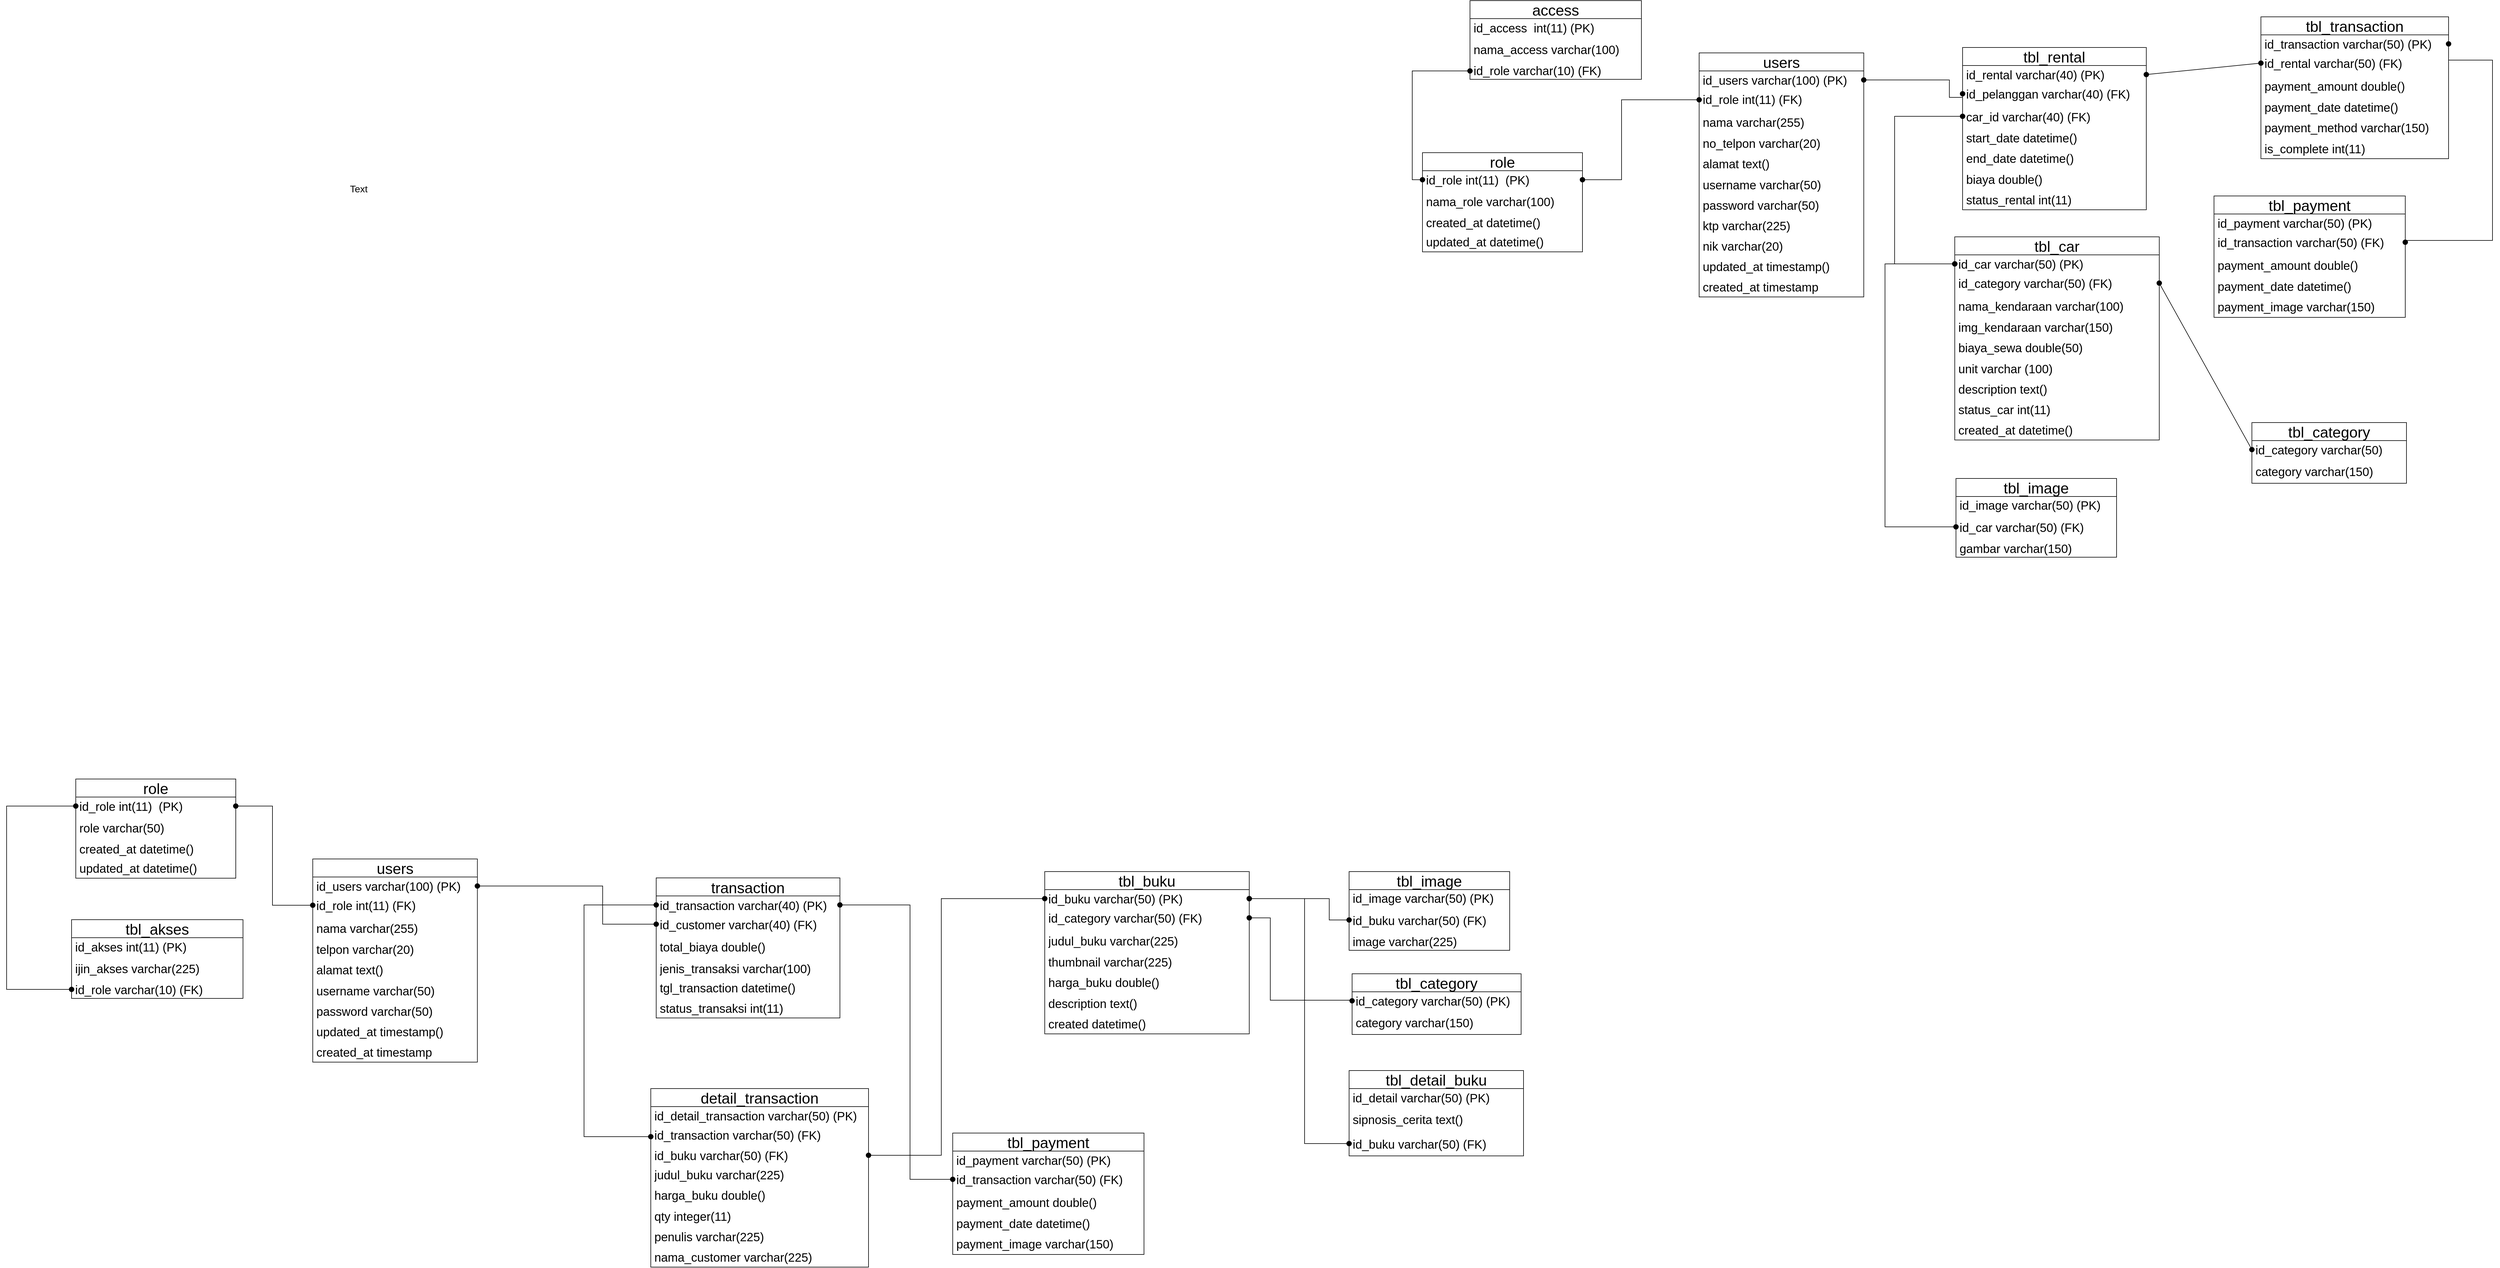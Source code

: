 <mxfile version="22.0.8" type="github">
  <diagram name="Halaman-1" id="zZ9ojKijxVit2-5wEGta">
    <mxGraphModel dx="8056" dy="3704" grid="0" gridSize="10" guides="1" tooltips="1" connect="1" arrows="1" fold="1" page="0" pageScale="1" pageWidth="827" pageHeight="1169" math="0" shadow="0">
      <root>
        <mxCell id="0" />
        <mxCell id="1" parent="0" />
        <mxCell id="_-MDmTSXdZasQkjrf0pR-4" value="&lt;font style=&quot;font-size: 25px;&quot;&gt;access&lt;/font&gt;" style="swimlane;fontStyle=0;childLayout=stackLayout;horizontal=1;startSize=30;horizontalStack=0;resizeParent=1;resizeParentMax=0;resizeLast=0;collapsible=1;marginBottom=0;whiteSpace=wrap;html=1;fontSize=16;" parent="1" vertex="1">
          <mxGeometry x="-253" y="-84" width="285" height="131" as="geometry" />
        </mxCell>
        <mxCell id="_-MDmTSXdZasQkjrf0pR-5" value="&lt;font style=&quot;font-size: 20px;&quot;&gt;&lt;font style=&quot;font-size: 20px;&quot;&gt;id_acc&lt;/font&gt;ess&amp;nbsp; int(11) (PK)&lt;/font&gt;" style="text;strokeColor=none;fillColor=none;align=left;verticalAlign=middle;spacingLeft=4;spacingRight=4;overflow=hidden;points=[[0,0.5],[1,0.5]];portConstraint=eastwest;rotatable=0;whiteSpace=wrap;html=1;fontSize=16;" parent="_-MDmTSXdZasQkjrf0pR-4" vertex="1">
          <mxGeometry y="30" width="285" height="30" as="geometry" />
        </mxCell>
        <mxCell id="_-MDmTSXdZasQkjrf0pR-6" value="&lt;font style=&quot;font-size: 20px;&quot;&gt;nama_access varchar(100)&lt;/font&gt;" style="text;strokeColor=none;fillColor=none;align=left;verticalAlign=middle;spacingLeft=4;spacingRight=4;overflow=hidden;points=[[0,0.5],[1,0.5]];portConstraint=eastwest;rotatable=0;whiteSpace=wrap;html=1;fontSize=16;" parent="_-MDmTSXdZasQkjrf0pR-4" vertex="1">
          <mxGeometry y="60" width="285" height="41" as="geometry" />
        </mxCell>
        <mxCell id="_-MDmTSXdZasQkjrf0pR-7" value="&lt;font style=&quot;font-size: 20px;&quot;&gt;id_role varchar(10) (FK)&lt;/font&gt;" style="text;strokeColor=none;fillColor=none;align=left;verticalAlign=middle;spacingLeft=4;spacingRight=4;overflow=hidden;points=[[0,0.5],[1,0.5]];portConstraint=eastwest;rotatable=0;whiteSpace=wrap;html=1;fontSize=16;" parent="_-MDmTSXdZasQkjrf0pR-4" vertex="1">
          <mxGeometry y="101" width="285" height="30" as="geometry" />
        </mxCell>
        <mxCell id="_-MDmTSXdZasQkjrf0pR-8" value="&lt;font style=&quot;font-size: 25px;&quot;&gt;role&lt;/font&gt;" style="swimlane;fontStyle=0;childLayout=stackLayout;horizontal=1;startSize=30;horizontalStack=0;resizeParent=1;resizeParentMax=0;resizeLast=0;collapsible=1;marginBottom=0;whiteSpace=wrap;html=1;fontSize=16;" parent="1" vertex="1">
          <mxGeometry x="-332" y="169" width="266" height="165" as="geometry" />
        </mxCell>
        <mxCell id="_-MDmTSXdZasQkjrf0pR-9" value="&lt;font style=&quot;font-size: 20px;&quot;&gt;&lt;font style=&quot;font-size: 20px;&quot;&gt;id_role int(11)&amp;nbsp; (PK)&lt;/font&gt;&lt;/font&gt;" style="text;strokeColor=none;fillColor=none;align=left;verticalAlign=middle;spacingLeft=4;spacingRight=4;overflow=hidden;points=[[0,0.5],[1,0.5]];portConstraint=eastwest;rotatable=0;whiteSpace=wrap;html=1;fontSize=16;" parent="_-MDmTSXdZasQkjrf0pR-8" vertex="1">
          <mxGeometry y="30" width="266" height="30" as="geometry" />
        </mxCell>
        <mxCell id="_-MDmTSXdZasQkjrf0pR-10" value="&lt;font style=&quot;font-size: 20px;&quot;&gt;nama_role varchar(100)&amp;nbsp;&lt;/font&gt;" style="text;strokeColor=none;fillColor=none;align=left;verticalAlign=middle;spacingLeft=4;spacingRight=4;overflow=hidden;points=[[0,0.5],[1,0.5]];portConstraint=eastwest;rotatable=0;whiteSpace=wrap;html=1;fontSize=16;" parent="_-MDmTSXdZasQkjrf0pR-8" vertex="1">
          <mxGeometry y="60" width="266" height="41" as="geometry" />
        </mxCell>
        <mxCell id="_-MDmTSXdZasQkjrf0pR-12" value="&lt;font style=&quot;font-size: 20px;&quot;&gt;created_at datetime()&lt;/font&gt;" style="text;strokeColor=none;fillColor=none;align=left;verticalAlign=middle;spacingLeft=4;spacingRight=4;overflow=hidden;points=[[0,0.5],[1,0.5]];portConstraint=eastwest;rotatable=0;whiteSpace=wrap;html=1;fontSize=16;" parent="_-MDmTSXdZasQkjrf0pR-8" vertex="1">
          <mxGeometry y="101" width="266" height="30" as="geometry" />
        </mxCell>
        <mxCell id="_-MDmTSXdZasQkjrf0pR-11" value="&lt;font style=&quot;font-size: 20px;&quot;&gt;updated_at datetime()&lt;/font&gt;" style="text;strokeColor=none;fillColor=none;align=left;verticalAlign=middle;spacingLeft=4;spacingRight=4;overflow=hidden;points=[[0,0.5],[1,0.5]];portConstraint=eastwest;rotatable=0;whiteSpace=wrap;html=1;fontSize=16;" parent="_-MDmTSXdZasQkjrf0pR-8" vertex="1">
          <mxGeometry y="131" width="266" height="34" as="geometry" />
        </mxCell>
        <mxCell id="_-MDmTSXdZasQkjrf0pR-13" value="&lt;font style=&quot;font-size: 25px;&quot;&gt;users&lt;/font&gt;" style="swimlane;fontStyle=0;childLayout=stackLayout;horizontal=1;startSize=30;horizontalStack=0;resizeParent=1;resizeParentMax=0;resizeLast=0;collapsible=1;marginBottom=0;whiteSpace=wrap;html=1;fontSize=16;" parent="1" vertex="1">
          <mxGeometry x="128" y="3" width="273.7" height="406" as="geometry" />
        </mxCell>
        <mxCell id="_-MDmTSXdZasQkjrf0pR-14" value="&lt;font style=&quot;font-size: 20px;&quot;&gt;&lt;font style=&quot;font-size: 20px;&quot;&gt;id_users varchar(100) (PK)&lt;/font&gt;&lt;/font&gt;" style="text;strokeColor=none;fillColor=none;align=left;verticalAlign=middle;spacingLeft=4;spacingRight=4;overflow=hidden;points=[[0,0.5],[1,0.5]];portConstraint=eastwest;rotatable=0;whiteSpace=wrap;html=1;fontSize=16;" parent="_-MDmTSXdZasQkjrf0pR-13" vertex="1">
          <mxGeometry y="30" width="273.7" height="30" as="geometry" />
        </mxCell>
        <mxCell id="_-MDmTSXdZasQkjrf0pR-23" value="&lt;font style=&quot;font-size: 20px;&quot;&gt;id_role int(11) (FK)&lt;/font&gt;" style="text;strokeColor=none;fillColor=none;align=left;verticalAlign=middle;spacingLeft=4;spacingRight=4;overflow=hidden;points=[[0,0.5],[1,0.5]];portConstraint=eastwest;rotatable=0;whiteSpace=wrap;html=1;fontSize=16;" parent="_-MDmTSXdZasQkjrf0pR-13" vertex="1">
          <mxGeometry y="60" width="273.7" height="34" as="geometry" />
        </mxCell>
        <mxCell id="_-MDmTSXdZasQkjrf0pR-15" value="&lt;font style=&quot;font-size: 20px;&quot;&gt;nama varchar(255)&lt;/font&gt;" style="text;strokeColor=none;fillColor=none;align=left;verticalAlign=middle;spacingLeft=4;spacingRight=4;overflow=hidden;points=[[0,0.5],[1,0.5]];portConstraint=eastwest;rotatable=0;whiteSpace=wrap;html=1;fontSize=16;" parent="_-MDmTSXdZasQkjrf0pR-13" vertex="1">
          <mxGeometry y="94" width="273.7" height="41" as="geometry" />
        </mxCell>
        <mxCell id="_-MDmTSXdZasQkjrf0pR-16" value="&lt;font style=&quot;font-size: 20px;&quot;&gt;no_telpon varchar(20)&lt;/font&gt;" style="text;strokeColor=none;fillColor=none;align=left;verticalAlign=middle;spacingLeft=4;spacingRight=4;overflow=hidden;points=[[0,0.5],[1,0.5]];portConstraint=eastwest;rotatable=0;whiteSpace=wrap;html=1;fontSize=16;" parent="_-MDmTSXdZasQkjrf0pR-13" vertex="1">
          <mxGeometry y="135" width="273.7" height="30" as="geometry" />
        </mxCell>
        <mxCell id="_-MDmTSXdZasQkjrf0pR-17" value="&lt;font style=&quot;font-size: 20px;&quot;&gt;alamat text()&lt;/font&gt;" style="text;strokeColor=none;fillColor=none;align=left;verticalAlign=middle;spacingLeft=4;spacingRight=4;overflow=hidden;points=[[0,0.5],[1,0.5]];portConstraint=eastwest;rotatable=0;whiteSpace=wrap;html=1;fontSize=16;" parent="_-MDmTSXdZasQkjrf0pR-13" vertex="1">
          <mxGeometry y="165" width="273.7" height="37" as="geometry" />
        </mxCell>
        <mxCell id="_-MDmTSXdZasQkjrf0pR-18" value="&lt;font style=&quot;font-size: 20px;&quot;&gt;username varchar(50)&lt;/font&gt;" style="text;strokeColor=none;fillColor=none;align=left;verticalAlign=middle;spacingLeft=4;spacingRight=4;overflow=hidden;points=[[0,0.5],[1,0.5]];portConstraint=eastwest;rotatable=0;whiteSpace=wrap;html=1;fontSize=16;" parent="_-MDmTSXdZasQkjrf0pR-13" vertex="1">
          <mxGeometry y="202" width="273.7" height="34" as="geometry" />
        </mxCell>
        <mxCell id="_-MDmTSXdZasQkjrf0pR-19" value="&lt;font style=&quot;font-size: 20px;&quot;&gt;password varchar(50)&lt;/font&gt;" style="text;strokeColor=none;fillColor=none;align=left;verticalAlign=middle;spacingLeft=4;spacingRight=4;overflow=hidden;points=[[0,0.5],[1,0.5]];portConstraint=eastwest;rotatable=0;whiteSpace=wrap;html=1;fontSize=16;" parent="_-MDmTSXdZasQkjrf0pR-13" vertex="1">
          <mxGeometry y="236" width="273.7" height="34" as="geometry" />
        </mxCell>
        <mxCell id="_-MDmTSXdZasQkjrf0pR-20" value="&lt;font style=&quot;font-size: 20px;&quot;&gt;ktp varchar(225)&lt;/font&gt;" style="text;strokeColor=none;fillColor=none;align=left;verticalAlign=middle;spacingLeft=4;spacingRight=4;overflow=hidden;points=[[0,0.5],[1,0.5]];portConstraint=eastwest;rotatable=0;whiteSpace=wrap;html=1;fontSize=16;" parent="_-MDmTSXdZasQkjrf0pR-13" vertex="1">
          <mxGeometry y="270" width="273.7" height="34" as="geometry" />
        </mxCell>
        <mxCell id="_-MDmTSXdZasQkjrf0pR-21" value="&lt;font style=&quot;font-size: 20px;&quot;&gt;nik varchar(20)&lt;/font&gt;" style="text;strokeColor=none;fillColor=none;align=left;verticalAlign=middle;spacingLeft=4;spacingRight=4;overflow=hidden;points=[[0,0.5],[1,0.5]];portConstraint=eastwest;rotatable=0;whiteSpace=wrap;html=1;fontSize=16;" parent="_-MDmTSXdZasQkjrf0pR-13" vertex="1">
          <mxGeometry y="304" width="273.7" height="34" as="geometry" />
        </mxCell>
        <mxCell id="_-MDmTSXdZasQkjrf0pR-22" value="&lt;font style=&quot;font-size: 20px;&quot;&gt;updated_at timestamp()&lt;/font&gt;" style="text;strokeColor=none;fillColor=none;align=left;verticalAlign=middle;spacingLeft=4;spacingRight=4;overflow=hidden;points=[[0,0.5],[1,0.5]];portConstraint=eastwest;rotatable=0;whiteSpace=wrap;html=1;fontSize=16;" parent="_-MDmTSXdZasQkjrf0pR-13" vertex="1">
          <mxGeometry y="338" width="273.7" height="34" as="geometry" />
        </mxCell>
        <mxCell id="_-MDmTSXdZasQkjrf0pR-24" value="&lt;font style=&quot;font-size: 20px;&quot;&gt;created_at timestamp&lt;/font&gt;" style="text;strokeColor=none;fillColor=none;align=left;verticalAlign=middle;spacingLeft=4;spacingRight=4;overflow=hidden;points=[[0,0.5],[1,0.5]];portConstraint=eastwest;rotatable=0;whiteSpace=wrap;html=1;fontSize=16;" parent="_-MDmTSXdZasQkjrf0pR-13" vertex="1">
          <mxGeometry y="372" width="273.7" height="34" as="geometry" />
        </mxCell>
        <mxCell id="_-MDmTSXdZasQkjrf0pR-32" value="" style="edgeStyle=segmentEdgeStyle;endArrow=oval;html=1;curved=0;rounded=0;endSize=8;startSize=8;fontSize=12;entryX=0;entryY=0.5;entryDx=0;entryDy=0;exitX=0;exitY=0.5;exitDx=0;exitDy=0;endFill=1;startArrow=oval;startFill=1;" parent="1" source="_-MDmTSXdZasQkjrf0pR-9" target="_-MDmTSXdZasQkjrf0pR-7" edge="1">
          <mxGeometry width="50" height="50" relative="1" as="geometry">
            <mxPoint x="-423" y="56" as="sourcePoint" />
            <mxPoint x="-373" y="6" as="targetPoint" />
            <Array as="points">
              <mxPoint x="-349" y="214" />
              <mxPoint x="-349" y="33" />
            </Array>
          </mxGeometry>
        </mxCell>
        <mxCell id="_-MDmTSXdZasQkjrf0pR-35" value="" style="edgeStyle=segmentEdgeStyle;endArrow=oval;html=1;curved=0;rounded=0;endSize=8;startSize=8;fontSize=12;entryX=0;entryY=0.5;entryDx=0;entryDy=0;exitX=1;exitY=0.5;exitDx=0;exitDy=0;endFill=1;startArrow=oval;startFill=1;" parent="1" source="_-MDmTSXdZasQkjrf0pR-9" target="_-MDmTSXdZasQkjrf0pR-23" edge="1">
          <mxGeometry width="50" height="50" relative="1" as="geometry">
            <mxPoint x="81" y="227" as="sourcePoint" />
            <mxPoint x="95" y="46" as="targetPoint" />
            <Array as="points">
              <mxPoint x="-1" y="214" />
              <mxPoint x="-1" y="81" />
            </Array>
          </mxGeometry>
        </mxCell>
        <mxCell id="_-MDmTSXdZasQkjrf0pR-36" value="&lt;font style=&quot;font-size: 25px;&quot;&gt;tbl_rental&lt;/font&gt;" style="swimlane;fontStyle=0;childLayout=stackLayout;horizontal=1;startSize=30;horizontalStack=0;resizeParent=1;resizeParentMax=0;resizeLast=0;collapsible=1;marginBottom=0;whiteSpace=wrap;html=1;fontSize=16;" parent="1" vertex="1">
          <mxGeometry x="566" y="-6" width="305.45" height="270" as="geometry" />
        </mxCell>
        <mxCell id="_-MDmTSXdZasQkjrf0pR-37" value="&lt;font style=&quot;font-size: 20px;&quot;&gt;&lt;font style=&quot;font-size: 20px;&quot;&gt;id_rental varchar(40) (PK)&lt;/font&gt;&lt;/font&gt;" style="text;strokeColor=none;fillColor=none;align=left;verticalAlign=middle;spacingLeft=4;spacingRight=4;overflow=hidden;points=[[0,0.5],[1,0.5]];portConstraint=eastwest;rotatable=0;whiteSpace=wrap;html=1;fontSize=16;" parent="_-MDmTSXdZasQkjrf0pR-36" vertex="1">
          <mxGeometry y="30" width="305.45" height="30" as="geometry" />
        </mxCell>
        <mxCell id="_-MDmTSXdZasQkjrf0pR-38" value="&lt;font style=&quot;font-size: 20px;&quot;&gt;id_pelanggan varchar(40) (FK)&lt;/font&gt;" style="text;strokeColor=none;fillColor=none;align=left;verticalAlign=middle;spacingLeft=4;spacingRight=4;overflow=hidden;points=[[0,0.5],[1,0.5]];portConstraint=eastwest;rotatable=0;whiteSpace=wrap;html=1;fontSize=16;" parent="_-MDmTSXdZasQkjrf0pR-36" vertex="1">
          <mxGeometry y="60" width="305.45" height="34" as="geometry" />
        </mxCell>
        <mxCell id="_-MDmTSXdZasQkjrf0pR-39" value="&lt;font style=&quot;font-size: 20px;&quot;&gt;car_id varchar(40) (FK)&lt;/font&gt;" style="text;strokeColor=none;fillColor=none;align=left;verticalAlign=middle;spacingLeft=4;spacingRight=4;overflow=hidden;points=[[0,0.5],[1,0.5]];portConstraint=eastwest;rotatable=0;whiteSpace=wrap;html=1;fontSize=16;" parent="_-MDmTSXdZasQkjrf0pR-36" vertex="1">
          <mxGeometry y="94" width="305.45" height="41" as="geometry" />
        </mxCell>
        <mxCell id="_-MDmTSXdZasQkjrf0pR-40" value="&lt;font style=&quot;font-size: 20px;&quot;&gt;start_date datetime()&lt;/font&gt;" style="text;strokeColor=none;fillColor=none;align=left;verticalAlign=middle;spacingLeft=4;spacingRight=4;overflow=hidden;points=[[0,0.5],[1,0.5]];portConstraint=eastwest;rotatable=0;whiteSpace=wrap;html=1;fontSize=16;" parent="_-MDmTSXdZasQkjrf0pR-36" vertex="1">
          <mxGeometry y="135" width="305.45" height="30" as="geometry" />
        </mxCell>
        <mxCell id="_-MDmTSXdZasQkjrf0pR-41" value="&lt;font style=&quot;font-size: 20px;&quot;&gt;end_date datetime()&lt;/font&gt;" style="text;strokeColor=none;fillColor=none;align=left;verticalAlign=middle;spacingLeft=4;spacingRight=4;overflow=hidden;points=[[0,0.5],[1,0.5]];portConstraint=eastwest;rotatable=0;whiteSpace=wrap;html=1;fontSize=16;" parent="_-MDmTSXdZasQkjrf0pR-36" vertex="1">
          <mxGeometry y="165" width="305.45" height="37" as="geometry" />
        </mxCell>
        <mxCell id="_-MDmTSXdZasQkjrf0pR-42" value="&lt;font style=&quot;font-size: 20px;&quot;&gt;biaya double()&lt;/font&gt;" style="text;strokeColor=none;fillColor=none;align=left;verticalAlign=middle;spacingLeft=4;spacingRight=4;overflow=hidden;points=[[0,0.5],[1,0.5]];portConstraint=eastwest;rotatable=0;whiteSpace=wrap;html=1;fontSize=16;" parent="_-MDmTSXdZasQkjrf0pR-36" vertex="1">
          <mxGeometry y="202" width="305.45" height="34" as="geometry" />
        </mxCell>
        <mxCell id="_-MDmTSXdZasQkjrf0pR-43" value="&lt;font style=&quot;font-size: 20px;&quot;&gt;status_rental int(11)&lt;/font&gt;" style="text;strokeColor=none;fillColor=none;align=left;verticalAlign=middle;spacingLeft=4;spacingRight=4;overflow=hidden;points=[[0,0.5],[1,0.5]];portConstraint=eastwest;rotatable=0;whiteSpace=wrap;html=1;fontSize=16;" parent="_-MDmTSXdZasQkjrf0pR-36" vertex="1">
          <mxGeometry y="236" width="305.45" height="34" as="geometry" />
        </mxCell>
        <mxCell id="_-MDmTSXdZasQkjrf0pR-48" value="" style="edgeStyle=segmentEdgeStyle;endArrow=oval;html=1;curved=0;rounded=0;endSize=8;startSize=8;fontSize=12;entryX=0;entryY=0.5;entryDx=0;entryDy=0;exitX=1;exitY=0.5;exitDx=0;exitDy=0;endFill=1;startArrow=oval;startFill=1;" parent="1" source="_-MDmTSXdZasQkjrf0pR-14" target="_-MDmTSXdZasQkjrf0pR-38" edge="1">
          <mxGeometry width="50" height="50" relative="1" as="geometry">
            <mxPoint x="370" y="110" as="sourcePoint" />
            <mxPoint x="529" y="-23" as="targetPoint" />
            <Array as="points">
              <mxPoint x="544" y="48" />
              <mxPoint x="544" y="77" />
            </Array>
          </mxGeometry>
        </mxCell>
        <mxCell id="_-MDmTSXdZasQkjrf0pR-49" value="&lt;font style=&quot;font-size: 25px;&quot;&gt;tbl_transaction&lt;/font&gt;" style="swimlane;fontStyle=0;childLayout=stackLayout;horizontal=1;startSize=30;horizontalStack=0;resizeParent=1;resizeParentMax=0;resizeLast=0;collapsible=1;marginBottom=0;whiteSpace=wrap;html=1;fontSize=16;" parent="1" vertex="1">
          <mxGeometry x="1062" y="-57" width="312" height="236" as="geometry" />
        </mxCell>
        <mxCell id="_-MDmTSXdZasQkjrf0pR-50" value="&lt;font style=&quot;font-size: 20px;&quot;&gt;&lt;font style=&quot;font-size: 20px;&quot;&gt;id_transaction varchar(50) (PK)&lt;/font&gt;&lt;/font&gt;" style="text;strokeColor=none;fillColor=none;align=left;verticalAlign=middle;spacingLeft=4;spacingRight=4;overflow=hidden;points=[[0,0.5],[1,0.5]];portConstraint=eastwest;rotatable=0;whiteSpace=wrap;html=1;fontSize=16;" parent="_-MDmTSXdZasQkjrf0pR-49" vertex="1">
          <mxGeometry y="30" width="312" height="30" as="geometry" />
        </mxCell>
        <mxCell id="_-MDmTSXdZasQkjrf0pR-51" value="&lt;font style=&quot;font-size: 20px;&quot;&gt;id_rental varchar(50) (FK)&lt;/font&gt;" style="text;strokeColor=none;fillColor=none;align=left;verticalAlign=middle;spacingLeft=4;spacingRight=4;overflow=hidden;points=[[0,0.5],[1,0.5]];portConstraint=eastwest;rotatable=0;whiteSpace=wrap;html=1;fontSize=16;" parent="_-MDmTSXdZasQkjrf0pR-49" vertex="1">
          <mxGeometry y="60" width="312" height="34" as="geometry" />
        </mxCell>
        <mxCell id="_-MDmTSXdZasQkjrf0pR-52" value="&lt;font style=&quot;font-size: 20px;&quot;&gt;payment_amount double()&lt;/font&gt;" style="text;strokeColor=none;fillColor=none;align=left;verticalAlign=middle;spacingLeft=4;spacingRight=4;overflow=hidden;points=[[0,0.5],[1,0.5]];portConstraint=eastwest;rotatable=0;whiteSpace=wrap;html=1;fontSize=16;" parent="_-MDmTSXdZasQkjrf0pR-49" vertex="1">
          <mxGeometry y="94" width="312" height="41" as="geometry" />
        </mxCell>
        <mxCell id="_-MDmTSXdZasQkjrf0pR-53" value="&lt;font style=&quot;font-size: 20px;&quot;&gt;payment_date datetime()&lt;/font&gt;" style="text;strokeColor=none;fillColor=none;align=left;verticalAlign=middle;spacingLeft=4;spacingRight=4;overflow=hidden;points=[[0,0.5],[1,0.5]];portConstraint=eastwest;rotatable=0;whiteSpace=wrap;html=1;fontSize=16;" parent="_-MDmTSXdZasQkjrf0pR-49" vertex="1">
          <mxGeometry y="135" width="312" height="30" as="geometry" />
        </mxCell>
        <mxCell id="_-MDmTSXdZasQkjrf0pR-54" value="&lt;font style=&quot;font-size: 20px;&quot;&gt;payment_method varchar(150)&lt;/font&gt;" style="text;strokeColor=none;fillColor=none;align=left;verticalAlign=middle;spacingLeft=4;spacingRight=4;overflow=hidden;points=[[0,0.5],[1,0.5]];portConstraint=eastwest;rotatable=0;whiteSpace=wrap;html=1;fontSize=16;" parent="_-MDmTSXdZasQkjrf0pR-49" vertex="1">
          <mxGeometry y="165" width="312" height="37" as="geometry" />
        </mxCell>
        <mxCell id="_-MDmTSXdZasQkjrf0pR-55" value="&lt;font style=&quot;font-size: 20px;&quot;&gt;is_complete int(11)&lt;/font&gt;" style="text;strokeColor=none;fillColor=none;align=left;verticalAlign=middle;spacingLeft=4;spacingRight=4;overflow=hidden;points=[[0,0.5],[1,0.5]];portConstraint=eastwest;rotatable=0;whiteSpace=wrap;html=1;fontSize=16;" parent="_-MDmTSXdZasQkjrf0pR-49" vertex="1">
          <mxGeometry y="202" width="312" height="34" as="geometry" />
        </mxCell>
        <mxCell id="_-MDmTSXdZasQkjrf0pR-62" style="edgeStyle=none;curved=1;rounded=0;orthogonalLoop=1;jettySize=auto;html=1;exitX=1;exitY=0.5;exitDx=0;exitDy=0;entryX=0;entryY=0.5;entryDx=0;entryDy=0;fontSize=12;startSize=8;endSize=8;endArrow=oval;endFill=1;startArrow=oval;startFill=1;" parent="1" source="_-MDmTSXdZasQkjrf0pR-37" target="_-MDmTSXdZasQkjrf0pR-51" edge="1">
          <mxGeometry relative="1" as="geometry" />
        </mxCell>
        <mxCell id="_-MDmTSXdZasQkjrf0pR-63" value="&lt;font style=&quot;font-size: 25px;&quot;&gt;tbl_payment&lt;/font&gt;" style="swimlane;fontStyle=0;childLayout=stackLayout;horizontal=1;startSize=30;horizontalStack=0;resizeParent=1;resizeParentMax=0;resizeLast=0;collapsible=1;marginBottom=0;whiteSpace=wrap;html=1;fontSize=16;" parent="1" vertex="1">
          <mxGeometry x="984" y="241" width="318" height="202" as="geometry" />
        </mxCell>
        <mxCell id="_-MDmTSXdZasQkjrf0pR-64" value="&lt;font style=&quot;font-size: 20px;&quot;&gt;&lt;font style=&quot;font-size: 20px;&quot;&gt;id_payment varchar(50) (PK)&lt;/font&gt;&lt;/font&gt;" style="text;strokeColor=none;fillColor=none;align=left;verticalAlign=middle;spacingLeft=4;spacingRight=4;overflow=hidden;points=[[0,0.5],[1,0.5]];portConstraint=eastwest;rotatable=0;whiteSpace=wrap;html=1;fontSize=16;" parent="_-MDmTSXdZasQkjrf0pR-63" vertex="1">
          <mxGeometry y="30" width="318" height="30" as="geometry" />
        </mxCell>
        <mxCell id="_-MDmTSXdZasQkjrf0pR-65" value="&lt;font style=&quot;font-size: 20px;&quot;&gt;id_transaction varchar(50) (FK)&lt;/font&gt;" style="text;strokeColor=none;fillColor=none;align=left;verticalAlign=middle;spacingLeft=4;spacingRight=4;overflow=hidden;points=[[0,0.5],[1,0.5]];portConstraint=eastwest;rotatable=0;whiteSpace=wrap;html=1;fontSize=16;" parent="_-MDmTSXdZasQkjrf0pR-63" vertex="1">
          <mxGeometry y="60" width="318" height="34" as="geometry" />
        </mxCell>
        <mxCell id="_-MDmTSXdZasQkjrf0pR-66" value="&lt;font style=&quot;font-size: 20px;&quot;&gt;payment_amount double()&lt;/font&gt;" style="text;strokeColor=none;fillColor=none;align=left;verticalAlign=middle;spacingLeft=4;spacingRight=4;overflow=hidden;points=[[0,0.5],[1,0.5]];portConstraint=eastwest;rotatable=0;whiteSpace=wrap;html=1;fontSize=16;" parent="_-MDmTSXdZasQkjrf0pR-63" vertex="1">
          <mxGeometry y="94" width="318" height="41" as="geometry" />
        </mxCell>
        <mxCell id="_-MDmTSXdZasQkjrf0pR-67" value="&lt;font style=&quot;font-size: 20px;&quot;&gt;payment_date datetime()&lt;/font&gt;" style="text;strokeColor=none;fillColor=none;align=left;verticalAlign=middle;spacingLeft=4;spacingRight=4;overflow=hidden;points=[[0,0.5],[1,0.5]];portConstraint=eastwest;rotatable=0;whiteSpace=wrap;html=1;fontSize=16;" parent="_-MDmTSXdZasQkjrf0pR-63" vertex="1">
          <mxGeometry y="135" width="318" height="30" as="geometry" />
        </mxCell>
        <mxCell id="_-MDmTSXdZasQkjrf0pR-68" value="&lt;font style=&quot;font-size: 20px;&quot;&gt;payment_image varchar(150)&lt;/font&gt;" style="text;strokeColor=none;fillColor=none;align=left;verticalAlign=middle;spacingLeft=4;spacingRight=4;overflow=hidden;points=[[0,0.5],[1,0.5]];portConstraint=eastwest;rotatable=0;whiteSpace=wrap;html=1;fontSize=16;" parent="_-MDmTSXdZasQkjrf0pR-63" vertex="1">
          <mxGeometry y="165" width="318" height="37" as="geometry" />
        </mxCell>
        <mxCell id="_-MDmTSXdZasQkjrf0pR-70" value="" style="edgeStyle=segmentEdgeStyle;endArrow=oval;html=1;curved=0;rounded=0;endSize=8;startSize=8;fontSize=12;entryX=1;entryY=0.5;entryDx=0;entryDy=0;exitX=1;exitY=0.5;exitDx=0;exitDy=0;endFill=1;startArrow=oval;startFill=1;" parent="1" source="_-MDmTSXdZasQkjrf0pR-65" target="_-MDmTSXdZasQkjrf0pR-50" edge="1">
          <mxGeometry width="50" height="50" relative="1" as="geometry">
            <mxPoint x="1483" y="262" as="sourcePoint" />
            <mxPoint x="1497" y="81" as="targetPoint" />
            <Array as="points">
              <mxPoint x="1302" y="315" />
              <mxPoint x="1447" y="315" />
              <mxPoint x="1447" y="15" />
              <mxPoint x="1374" y="15" />
            </Array>
          </mxGeometry>
        </mxCell>
        <mxCell id="_-MDmTSXdZasQkjrf0pR-71" value="&lt;font style=&quot;font-size: 25px;&quot;&gt;tbl_car&lt;/font&gt;" style="swimlane;fontStyle=0;childLayout=stackLayout;horizontal=1;startSize=30;horizontalStack=0;resizeParent=1;resizeParentMax=0;resizeLast=0;collapsible=1;marginBottom=0;whiteSpace=wrap;html=1;fontSize=16;" parent="1" vertex="1">
          <mxGeometry x="553" y="309" width="340" height="338" as="geometry" />
        </mxCell>
        <mxCell id="_-MDmTSXdZasQkjrf0pR-72" value="&lt;font style=&quot;font-size: 20px;&quot;&gt;&lt;font style=&quot;font-size: 20px;&quot;&gt;id_car varchar(50) (PK)&lt;/font&gt;&lt;/font&gt;" style="text;strokeColor=none;fillColor=none;align=left;verticalAlign=middle;spacingLeft=4;spacingRight=4;overflow=hidden;points=[[0,0.5],[1,0.5]];portConstraint=eastwest;rotatable=0;whiteSpace=wrap;html=1;fontSize=16;" parent="_-MDmTSXdZasQkjrf0pR-71" vertex="1">
          <mxGeometry y="30" width="340" height="30" as="geometry" />
        </mxCell>
        <mxCell id="_-MDmTSXdZasQkjrf0pR-73" value="&lt;font style=&quot;font-size: 20px;&quot;&gt;id_category varchar(50) (FK)&lt;/font&gt;" style="text;strokeColor=none;fillColor=none;align=left;verticalAlign=middle;spacingLeft=4;spacingRight=4;overflow=hidden;points=[[0,0.5],[1,0.5]];portConstraint=eastwest;rotatable=0;whiteSpace=wrap;html=1;fontSize=16;" parent="_-MDmTSXdZasQkjrf0pR-71" vertex="1">
          <mxGeometry y="60" width="340" height="34" as="geometry" />
        </mxCell>
        <mxCell id="_-MDmTSXdZasQkjrf0pR-74" value="&lt;font style=&quot;font-size: 20px;&quot;&gt;nama_kendaraan varchar(100)&lt;/font&gt;" style="text;strokeColor=none;fillColor=none;align=left;verticalAlign=middle;spacingLeft=4;spacingRight=4;overflow=hidden;points=[[0,0.5],[1,0.5]];portConstraint=eastwest;rotatable=0;whiteSpace=wrap;html=1;fontSize=16;" parent="_-MDmTSXdZasQkjrf0pR-71" vertex="1">
          <mxGeometry y="94" width="340" height="41" as="geometry" />
        </mxCell>
        <mxCell id="_-MDmTSXdZasQkjrf0pR-75" value="&lt;font style=&quot;font-size: 20px;&quot;&gt;img_kendaraan varchar(150)&lt;/font&gt;" style="text;strokeColor=none;fillColor=none;align=left;verticalAlign=middle;spacingLeft=4;spacingRight=4;overflow=hidden;points=[[0,0.5],[1,0.5]];portConstraint=eastwest;rotatable=0;whiteSpace=wrap;html=1;fontSize=16;" parent="_-MDmTSXdZasQkjrf0pR-71" vertex="1">
          <mxGeometry y="135" width="340" height="30" as="geometry" />
        </mxCell>
        <mxCell id="_-MDmTSXdZasQkjrf0pR-76" value="&lt;font style=&quot;font-size: 20px;&quot;&gt;biaya_sewa double(50)&lt;/font&gt;" style="text;strokeColor=none;fillColor=none;align=left;verticalAlign=middle;spacingLeft=4;spacingRight=4;overflow=hidden;points=[[0,0.5],[1,0.5]];portConstraint=eastwest;rotatable=0;whiteSpace=wrap;html=1;fontSize=16;" parent="_-MDmTSXdZasQkjrf0pR-71" vertex="1">
          <mxGeometry y="165" width="340" height="37" as="geometry" />
        </mxCell>
        <mxCell id="_-MDmTSXdZasQkjrf0pR-77" value="&lt;font style=&quot;font-size: 20px;&quot;&gt;unit varchar (100)&lt;/font&gt;" style="text;strokeColor=none;fillColor=none;align=left;verticalAlign=middle;spacingLeft=4;spacingRight=4;overflow=hidden;points=[[0,0.5],[1,0.5]];portConstraint=eastwest;rotatable=0;whiteSpace=wrap;html=1;fontSize=16;" parent="_-MDmTSXdZasQkjrf0pR-71" vertex="1">
          <mxGeometry y="202" width="340" height="34" as="geometry" />
        </mxCell>
        <mxCell id="_-MDmTSXdZasQkjrf0pR-78" value="&lt;font style=&quot;font-size: 20px;&quot;&gt;description text()&lt;/font&gt;" style="text;strokeColor=none;fillColor=none;align=left;verticalAlign=middle;spacingLeft=4;spacingRight=4;overflow=hidden;points=[[0,0.5],[1,0.5]];portConstraint=eastwest;rotatable=0;whiteSpace=wrap;html=1;fontSize=16;" parent="_-MDmTSXdZasQkjrf0pR-71" vertex="1">
          <mxGeometry y="236" width="340" height="34" as="geometry" />
        </mxCell>
        <mxCell id="_-MDmTSXdZasQkjrf0pR-79" value="&lt;font style=&quot;font-size: 20px;&quot;&gt;status_car int(11)&lt;/font&gt;" style="text;strokeColor=none;fillColor=none;align=left;verticalAlign=middle;spacingLeft=4;spacingRight=4;overflow=hidden;points=[[0,0.5],[1,0.5]];portConstraint=eastwest;rotatable=0;whiteSpace=wrap;html=1;fontSize=16;" parent="_-MDmTSXdZasQkjrf0pR-71" vertex="1">
          <mxGeometry y="270" width="340" height="34" as="geometry" />
        </mxCell>
        <mxCell id="_-MDmTSXdZasQkjrf0pR-80" value="&lt;font style=&quot;font-size: 20px;&quot;&gt;created_at datetime()&lt;/font&gt;" style="text;strokeColor=none;fillColor=none;align=left;verticalAlign=middle;spacingLeft=4;spacingRight=4;overflow=hidden;points=[[0,0.5],[1,0.5]];portConstraint=eastwest;rotatable=0;whiteSpace=wrap;html=1;fontSize=16;" parent="_-MDmTSXdZasQkjrf0pR-71" vertex="1">
          <mxGeometry y="304" width="340" height="34" as="geometry" />
        </mxCell>
        <mxCell id="_-MDmTSXdZasQkjrf0pR-84" value="" style="edgeStyle=elbowEdgeStyle;elbow=horizontal;endArrow=oval;html=1;curved=0;rounded=0;endSize=8;startSize=8;fontSize=12;entryX=0;entryY=0.5;entryDx=0;entryDy=0;exitX=0;exitY=0.5;exitDx=0;exitDy=0;endFill=1;startArrow=oval;startFill=1;" parent="1" source="_-MDmTSXdZasQkjrf0pR-72" target="_-MDmTSXdZasQkjrf0pR-39" edge="1">
          <mxGeometry width="50" height="50" relative="1" as="geometry">
            <mxPoint x="445" y="264" as="sourcePoint" />
            <mxPoint x="495" y="214" as="targetPoint" />
            <Array as="points">
              <mxPoint x="453" y="230" />
            </Array>
          </mxGeometry>
        </mxCell>
        <mxCell id="_-MDmTSXdZasQkjrf0pR-85" value="&lt;font style=&quot;font-size: 25px;&quot;&gt;tbl_image&lt;/font&gt;" style="swimlane;fontStyle=0;childLayout=stackLayout;horizontal=1;startSize=30;horizontalStack=0;resizeParent=1;resizeParentMax=0;resizeLast=0;collapsible=1;marginBottom=0;whiteSpace=wrap;html=1;fontSize=16;" parent="1" vertex="1">
          <mxGeometry x="555" y="711" width="267" height="131" as="geometry" />
        </mxCell>
        <mxCell id="_-MDmTSXdZasQkjrf0pR-86" value="&lt;span style=&quot;font-size: 20px;&quot;&gt;id_image varchar(50) (PK)&lt;br&gt;&lt;br&gt;&lt;/span&gt;" style="text;strokeColor=none;fillColor=none;align=left;verticalAlign=middle;spacingLeft=4;spacingRight=4;overflow=hidden;points=[[0,0.5],[1,0.5]];portConstraint=eastwest;rotatable=0;whiteSpace=wrap;html=1;fontSize=16;" parent="_-MDmTSXdZasQkjrf0pR-85" vertex="1">
          <mxGeometry y="30" width="267" height="30" as="geometry" />
        </mxCell>
        <mxCell id="_-MDmTSXdZasQkjrf0pR-87" value="&lt;font style=&quot;font-size: 20px;&quot;&gt;id_car varchar(50) (FK)&lt;/font&gt;" style="text;strokeColor=none;fillColor=none;align=left;verticalAlign=middle;spacingLeft=4;spacingRight=4;overflow=hidden;points=[[0,0.5],[1,0.5]];portConstraint=eastwest;rotatable=0;whiteSpace=wrap;html=1;fontSize=16;" parent="_-MDmTSXdZasQkjrf0pR-85" vertex="1">
          <mxGeometry y="60" width="267" height="41" as="geometry" />
        </mxCell>
        <mxCell id="_-MDmTSXdZasQkjrf0pR-88" value="&lt;font style=&quot;font-size: 20px;&quot;&gt;gambar varchar(150)&amp;nbsp;&lt;/font&gt;" style="text;strokeColor=none;fillColor=none;align=left;verticalAlign=middle;spacingLeft=4;spacingRight=4;overflow=hidden;points=[[0,0.5],[1,0.5]];portConstraint=eastwest;rotatable=0;whiteSpace=wrap;html=1;fontSize=16;" parent="_-MDmTSXdZasQkjrf0pR-85" vertex="1">
          <mxGeometry y="101" width="267" height="30" as="geometry" />
        </mxCell>
        <mxCell id="_-MDmTSXdZasQkjrf0pR-94" value="" style="edgeStyle=elbowEdgeStyle;elbow=horizontal;endArrow=oval;html=1;curved=0;rounded=0;endSize=8;startSize=8;fontSize=12;entryX=0;entryY=0.5;entryDx=0;entryDy=0;exitX=0;exitY=0.5;exitDx=0;exitDy=0;endFill=1;startArrow=oval;startFill=1;" parent="1" source="_-MDmTSXdZasQkjrf0pR-87" target="_-MDmTSXdZasQkjrf0pR-72" edge="1">
          <mxGeometry width="50" height="50" relative="1" as="geometry">
            <mxPoint x="537" y="680" as="sourcePoint" />
            <mxPoint x="537" y="408" as="targetPoint" />
            <Array as="points">
              <mxPoint x="437" y="551" />
            </Array>
          </mxGeometry>
        </mxCell>
        <mxCell id="_-MDmTSXdZasQkjrf0pR-95" value="&lt;font style=&quot;font-size: 25px;&quot;&gt;tbl_category&lt;/font&gt;" style="swimlane;fontStyle=0;childLayout=stackLayout;horizontal=1;startSize=30;horizontalStack=0;resizeParent=1;resizeParentMax=0;resizeLast=0;collapsible=1;marginBottom=0;whiteSpace=wrap;html=1;fontSize=16;" parent="1" vertex="1">
          <mxGeometry x="1047" y="618" width="257" height="101" as="geometry" />
        </mxCell>
        <mxCell id="_-MDmTSXdZasQkjrf0pR-96" value="&lt;span style=&quot;font-size: 20px;&quot;&gt;id_category varchar(50)&lt;/span&gt;" style="text;strokeColor=none;fillColor=none;align=left;verticalAlign=middle;spacingLeft=4;spacingRight=4;overflow=hidden;points=[[0,0.5],[1,0.5]];portConstraint=eastwest;rotatable=0;whiteSpace=wrap;html=1;fontSize=16;" parent="_-MDmTSXdZasQkjrf0pR-95" vertex="1">
          <mxGeometry y="30" width="257" height="30" as="geometry" />
        </mxCell>
        <mxCell id="_-MDmTSXdZasQkjrf0pR-97" value="&lt;font style=&quot;font-size: 20px;&quot;&gt;category varchar(150)&lt;/font&gt;" style="text;strokeColor=none;fillColor=none;align=left;verticalAlign=middle;spacingLeft=4;spacingRight=4;overflow=hidden;points=[[0,0.5],[1,0.5]];portConstraint=eastwest;rotatable=0;whiteSpace=wrap;html=1;fontSize=16;" parent="_-MDmTSXdZasQkjrf0pR-95" vertex="1">
          <mxGeometry y="60" width="257" height="41" as="geometry" />
        </mxCell>
        <mxCell id="_-MDmTSXdZasQkjrf0pR-99" style="edgeStyle=none;curved=1;rounded=0;orthogonalLoop=1;jettySize=auto;html=1;exitX=0;exitY=0.5;exitDx=0;exitDy=0;entryX=1;entryY=0.5;entryDx=0;entryDy=0;fontSize=12;startSize=8;endSize=8;endArrow=oval;endFill=1;startArrow=oval;startFill=1;" parent="1" source="_-MDmTSXdZasQkjrf0pR-96" target="_-MDmTSXdZasQkjrf0pR-73" edge="1">
          <mxGeometry relative="1" as="geometry">
            <mxPoint x="921" y="372" as="targetPoint" />
          </mxGeometry>
        </mxCell>
        <mxCell id="zPiHsVBSp6IpXbOu9qsB-1" value="&lt;font style=&quot;font-size: 25px;&quot;&gt;tbl_akses&lt;/font&gt;" style="swimlane;fontStyle=0;childLayout=stackLayout;horizontal=1;startSize=30;horizontalStack=0;resizeParent=1;resizeParentMax=0;resizeLast=0;collapsible=1;marginBottom=0;whiteSpace=wrap;html=1;fontSize=16;" parent="1" vertex="1">
          <mxGeometry x="-2578" y="1445" width="285" height="131" as="geometry" />
        </mxCell>
        <mxCell id="zPiHsVBSp6IpXbOu9qsB-2" value="&lt;font style=&quot;font-size: 20px;&quot;&gt;&lt;font style=&quot;font-size: 20px;&quot;&gt;id_akses&lt;/font&gt;&amp;nbsp;int(11) (PK)&lt;/font&gt;" style="text;strokeColor=none;fillColor=none;align=left;verticalAlign=middle;spacingLeft=4;spacingRight=4;overflow=hidden;points=[[0,0.5],[1,0.5]];portConstraint=eastwest;rotatable=0;whiteSpace=wrap;html=1;fontSize=16;" parent="zPiHsVBSp6IpXbOu9qsB-1" vertex="1">
          <mxGeometry y="30" width="285" height="30" as="geometry" />
        </mxCell>
        <mxCell id="zPiHsVBSp6IpXbOu9qsB-3" value="&lt;font style=&quot;font-size: 20px;&quot;&gt;ijin_akses varchar(225)&lt;/font&gt;" style="text;strokeColor=none;fillColor=none;align=left;verticalAlign=middle;spacingLeft=4;spacingRight=4;overflow=hidden;points=[[0,0.5],[1,0.5]];portConstraint=eastwest;rotatable=0;whiteSpace=wrap;html=1;fontSize=16;" parent="zPiHsVBSp6IpXbOu9qsB-1" vertex="1">
          <mxGeometry y="60" width="285" height="41" as="geometry" />
        </mxCell>
        <mxCell id="zPiHsVBSp6IpXbOu9qsB-4" value="&lt;font style=&quot;font-size: 20px;&quot;&gt;id_role varchar(10) (FK)&lt;/font&gt;" style="text;strokeColor=none;fillColor=none;align=left;verticalAlign=middle;spacingLeft=4;spacingRight=4;overflow=hidden;points=[[0,0.5],[1,0.5]];portConstraint=eastwest;rotatable=0;whiteSpace=wrap;html=1;fontSize=16;" parent="zPiHsVBSp6IpXbOu9qsB-1" vertex="1">
          <mxGeometry y="101" width="285" height="30" as="geometry" />
        </mxCell>
        <mxCell id="zPiHsVBSp6IpXbOu9qsB-5" value="&lt;font style=&quot;font-size: 25px;&quot;&gt;role&lt;/font&gt;" style="swimlane;fontStyle=0;childLayout=stackLayout;horizontal=1;startSize=30;horizontalStack=0;resizeParent=1;resizeParentMax=0;resizeLast=0;collapsible=1;marginBottom=0;whiteSpace=wrap;html=1;fontSize=16;" parent="1" vertex="1">
          <mxGeometry x="-2571" y="1211" width="266" height="165" as="geometry" />
        </mxCell>
        <mxCell id="zPiHsVBSp6IpXbOu9qsB-6" value="&lt;font style=&quot;font-size: 20px;&quot;&gt;&lt;font style=&quot;font-size: 20px;&quot;&gt;id_role int(11)&amp;nbsp; (PK)&lt;/font&gt;&lt;/font&gt;" style="text;strokeColor=none;fillColor=none;align=left;verticalAlign=middle;spacingLeft=4;spacingRight=4;overflow=hidden;points=[[0,0.5],[1,0.5]];portConstraint=eastwest;rotatable=0;whiteSpace=wrap;html=1;fontSize=16;" parent="zPiHsVBSp6IpXbOu9qsB-5" vertex="1">
          <mxGeometry y="30" width="266" height="30" as="geometry" />
        </mxCell>
        <mxCell id="zPiHsVBSp6IpXbOu9qsB-7" value="&lt;font style=&quot;font-size: 20px;&quot;&gt;role varchar(50)&amp;nbsp;&lt;/font&gt;" style="text;strokeColor=none;fillColor=none;align=left;verticalAlign=middle;spacingLeft=4;spacingRight=4;overflow=hidden;points=[[0,0.5],[1,0.5]];portConstraint=eastwest;rotatable=0;whiteSpace=wrap;html=1;fontSize=16;" parent="zPiHsVBSp6IpXbOu9qsB-5" vertex="1">
          <mxGeometry y="60" width="266" height="41" as="geometry" />
        </mxCell>
        <mxCell id="zPiHsVBSp6IpXbOu9qsB-8" value="&lt;font style=&quot;font-size: 20px;&quot;&gt;created_at datetime()&lt;/font&gt;" style="text;strokeColor=none;fillColor=none;align=left;verticalAlign=middle;spacingLeft=4;spacingRight=4;overflow=hidden;points=[[0,0.5],[1,0.5]];portConstraint=eastwest;rotatable=0;whiteSpace=wrap;html=1;fontSize=16;" parent="zPiHsVBSp6IpXbOu9qsB-5" vertex="1">
          <mxGeometry y="101" width="266" height="30" as="geometry" />
        </mxCell>
        <mxCell id="zPiHsVBSp6IpXbOu9qsB-9" value="&lt;font style=&quot;font-size: 20px;&quot;&gt;updated_at datetime()&lt;/font&gt;" style="text;strokeColor=none;fillColor=none;align=left;verticalAlign=middle;spacingLeft=4;spacingRight=4;overflow=hidden;points=[[0,0.5],[1,0.5]];portConstraint=eastwest;rotatable=0;whiteSpace=wrap;html=1;fontSize=16;" parent="zPiHsVBSp6IpXbOu9qsB-5" vertex="1">
          <mxGeometry y="131" width="266" height="34" as="geometry" />
        </mxCell>
        <mxCell id="zPiHsVBSp6IpXbOu9qsB-10" value="&lt;font style=&quot;font-size: 25px;&quot;&gt;users&lt;/font&gt;" style="swimlane;fontStyle=0;childLayout=stackLayout;horizontal=1;startSize=30;horizontalStack=0;resizeParent=1;resizeParentMax=0;resizeLast=0;collapsible=1;marginBottom=0;whiteSpace=wrap;html=1;fontSize=16;" parent="1" vertex="1">
          <mxGeometry x="-2177" y="1344" width="273.7" height="338" as="geometry" />
        </mxCell>
        <mxCell id="zPiHsVBSp6IpXbOu9qsB-11" value="&lt;font style=&quot;font-size: 20px;&quot;&gt;&lt;font style=&quot;font-size: 20px;&quot;&gt;id_users varchar(100) (PK)&lt;/font&gt;&lt;/font&gt;" style="text;strokeColor=none;fillColor=none;align=left;verticalAlign=middle;spacingLeft=4;spacingRight=4;overflow=hidden;points=[[0,0.5],[1,0.5]];portConstraint=eastwest;rotatable=0;whiteSpace=wrap;html=1;fontSize=16;" parent="zPiHsVBSp6IpXbOu9qsB-10" vertex="1">
          <mxGeometry y="30" width="273.7" height="30" as="geometry" />
        </mxCell>
        <mxCell id="zPiHsVBSp6IpXbOu9qsB-12" value="&lt;font style=&quot;font-size: 20px;&quot;&gt;id_role int(11) (FK)&lt;/font&gt;" style="text;strokeColor=none;fillColor=none;align=left;verticalAlign=middle;spacingLeft=4;spacingRight=4;overflow=hidden;points=[[0,0.5],[1,0.5]];portConstraint=eastwest;rotatable=0;whiteSpace=wrap;html=1;fontSize=16;" parent="zPiHsVBSp6IpXbOu9qsB-10" vertex="1">
          <mxGeometry y="60" width="273.7" height="34" as="geometry" />
        </mxCell>
        <mxCell id="zPiHsVBSp6IpXbOu9qsB-13" value="&lt;font style=&quot;font-size: 20px;&quot;&gt;nama varchar(255)&lt;/font&gt;" style="text;strokeColor=none;fillColor=none;align=left;verticalAlign=middle;spacingLeft=4;spacingRight=4;overflow=hidden;points=[[0,0.5],[1,0.5]];portConstraint=eastwest;rotatable=0;whiteSpace=wrap;html=1;fontSize=16;" parent="zPiHsVBSp6IpXbOu9qsB-10" vertex="1">
          <mxGeometry y="94" width="273.7" height="41" as="geometry" />
        </mxCell>
        <mxCell id="zPiHsVBSp6IpXbOu9qsB-14" value="&lt;font style=&quot;font-size: 20px;&quot;&gt;telpon varchar(20)&lt;/font&gt;" style="text;strokeColor=none;fillColor=none;align=left;verticalAlign=middle;spacingLeft=4;spacingRight=4;overflow=hidden;points=[[0,0.5],[1,0.5]];portConstraint=eastwest;rotatable=0;whiteSpace=wrap;html=1;fontSize=16;" parent="zPiHsVBSp6IpXbOu9qsB-10" vertex="1">
          <mxGeometry y="135" width="273.7" height="30" as="geometry" />
        </mxCell>
        <mxCell id="zPiHsVBSp6IpXbOu9qsB-15" value="&lt;font style=&quot;font-size: 20px;&quot;&gt;alamat text()&lt;/font&gt;" style="text;strokeColor=none;fillColor=none;align=left;verticalAlign=middle;spacingLeft=4;spacingRight=4;overflow=hidden;points=[[0,0.5],[1,0.5]];portConstraint=eastwest;rotatable=0;whiteSpace=wrap;html=1;fontSize=16;" parent="zPiHsVBSp6IpXbOu9qsB-10" vertex="1">
          <mxGeometry y="165" width="273.7" height="37" as="geometry" />
        </mxCell>
        <mxCell id="zPiHsVBSp6IpXbOu9qsB-16" value="&lt;font style=&quot;font-size: 20px;&quot;&gt;username varchar(50)&lt;/font&gt;" style="text;strokeColor=none;fillColor=none;align=left;verticalAlign=middle;spacingLeft=4;spacingRight=4;overflow=hidden;points=[[0,0.5],[1,0.5]];portConstraint=eastwest;rotatable=0;whiteSpace=wrap;html=1;fontSize=16;" parent="zPiHsVBSp6IpXbOu9qsB-10" vertex="1">
          <mxGeometry y="202" width="273.7" height="34" as="geometry" />
        </mxCell>
        <mxCell id="zPiHsVBSp6IpXbOu9qsB-17" value="&lt;font style=&quot;font-size: 20px;&quot;&gt;password varchar(50)&lt;/font&gt;" style="text;strokeColor=none;fillColor=none;align=left;verticalAlign=middle;spacingLeft=4;spacingRight=4;overflow=hidden;points=[[0,0.5],[1,0.5]];portConstraint=eastwest;rotatable=0;whiteSpace=wrap;html=1;fontSize=16;" parent="zPiHsVBSp6IpXbOu9qsB-10" vertex="1">
          <mxGeometry y="236" width="273.7" height="34" as="geometry" />
        </mxCell>
        <mxCell id="zPiHsVBSp6IpXbOu9qsB-20" value="&lt;font style=&quot;font-size: 20px;&quot;&gt;updated_at timestamp()&lt;/font&gt;" style="text;strokeColor=none;fillColor=none;align=left;verticalAlign=middle;spacingLeft=4;spacingRight=4;overflow=hidden;points=[[0,0.5],[1,0.5]];portConstraint=eastwest;rotatable=0;whiteSpace=wrap;html=1;fontSize=16;" parent="zPiHsVBSp6IpXbOu9qsB-10" vertex="1">
          <mxGeometry y="270" width="273.7" height="34" as="geometry" />
        </mxCell>
        <mxCell id="zPiHsVBSp6IpXbOu9qsB-21" value="&lt;font style=&quot;font-size: 20px;&quot;&gt;created_at timestamp&lt;/font&gt;" style="text;strokeColor=none;fillColor=none;align=left;verticalAlign=middle;spacingLeft=4;spacingRight=4;overflow=hidden;points=[[0,0.5],[1,0.5]];portConstraint=eastwest;rotatable=0;whiteSpace=wrap;html=1;fontSize=16;" parent="zPiHsVBSp6IpXbOu9qsB-10" vertex="1">
          <mxGeometry y="304" width="273.7" height="34" as="geometry" />
        </mxCell>
        <mxCell id="zPiHsVBSp6IpXbOu9qsB-22" value="" style="edgeStyle=segmentEdgeStyle;endArrow=oval;html=1;curved=0;rounded=0;endSize=8;startSize=8;fontSize=12;entryX=0;entryY=0.5;entryDx=0;entryDy=0;exitX=0;exitY=0.5;exitDx=0;exitDy=0;endFill=1;startArrow=oval;startFill=1;" parent="1" source="zPiHsVBSp6IpXbOu9qsB-6" target="zPiHsVBSp6IpXbOu9qsB-4" edge="1">
          <mxGeometry width="50" height="50" relative="1" as="geometry">
            <mxPoint x="-2662" y="1098" as="sourcePoint" />
            <mxPoint x="-2612" y="1048" as="targetPoint" />
            <Array as="points">
              <mxPoint x="-2686" y="1256" />
              <mxPoint x="-2686" y="1561" />
            </Array>
          </mxGeometry>
        </mxCell>
        <mxCell id="zPiHsVBSp6IpXbOu9qsB-23" value="" style="edgeStyle=segmentEdgeStyle;endArrow=oval;html=1;curved=0;rounded=0;endSize=8;startSize=8;fontSize=12;entryX=0;entryY=0.5;entryDx=0;entryDy=0;exitX=1;exitY=0.5;exitDx=0;exitDy=0;endFill=1;startArrow=oval;startFill=1;" parent="1" source="zPiHsVBSp6IpXbOu9qsB-6" target="zPiHsVBSp6IpXbOu9qsB-12" edge="1">
          <mxGeometry width="50" height="50" relative="1" as="geometry">
            <mxPoint x="-2158" y="1269" as="sourcePoint" />
            <mxPoint x="-2144" y="1088" as="targetPoint" />
            <Array as="points">
              <mxPoint x="-2244" y="1256" />
              <mxPoint x="-2244" y="1421" />
            </Array>
          </mxGeometry>
        </mxCell>
        <mxCell id="zPiHsVBSp6IpXbOu9qsB-24" value="&lt;font style=&quot;font-size: 25px;&quot;&gt;transaction&lt;/font&gt;" style="swimlane;fontStyle=0;childLayout=stackLayout;horizontal=1;startSize=30;horizontalStack=0;resizeParent=1;resizeParentMax=0;resizeLast=0;collapsible=1;marginBottom=0;whiteSpace=wrap;html=1;fontSize=16;" parent="1" vertex="1">
          <mxGeometry x="-1606" y="1375.5" width="305.45" height="233" as="geometry" />
        </mxCell>
        <mxCell id="zPiHsVBSp6IpXbOu9qsB-25" value="&lt;font style=&quot;font-size: 20px;&quot;&gt;&lt;font style=&quot;font-size: 20px;&quot;&gt;id_transaction varchar(40) (PK)&lt;/font&gt;&lt;/font&gt;" style="text;strokeColor=none;fillColor=none;align=left;verticalAlign=middle;spacingLeft=4;spacingRight=4;overflow=hidden;points=[[0,0.5],[1,0.5]];portConstraint=eastwest;rotatable=0;whiteSpace=wrap;html=1;fontSize=16;" parent="zPiHsVBSp6IpXbOu9qsB-24" vertex="1">
          <mxGeometry y="30" width="305.45" height="30" as="geometry" />
        </mxCell>
        <mxCell id="zPiHsVBSp6IpXbOu9qsB-26" value="&lt;font style=&quot;font-size: 20px;&quot;&gt;id_customer varchar(40) (FK)&lt;/font&gt;" style="text;strokeColor=none;fillColor=none;align=left;verticalAlign=middle;spacingLeft=4;spacingRight=4;overflow=hidden;points=[[0,0.5],[1,0.5]];portConstraint=eastwest;rotatable=0;whiteSpace=wrap;html=1;fontSize=16;" parent="zPiHsVBSp6IpXbOu9qsB-24" vertex="1">
          <mxGeometry y="60" width="305.45" height="34" as="geometry" />
        </mxCell>
        <mxCell id="zPiHsVBSp6IpXbOu9qsB-27" value="&lt;font style=&quot;font-size: 20px;&quot;&gt;total_biaya double()&lt;/font&gt;" style="text;strokeColor=none;fillColor=none;align=left;verticalAlign=middle;spacingLeft=4;spacingRight=4;overflow=hidden;points=[[0,0.5],[1,0.5]];portConstraint=eastwest;rotatable=0;whiteSpace=wrap;html=1;fontSize=16;" parent="zPiHsVBSp6IpXbOu9qsB-24" vertex="1">
          <mxGeometry y="94" width="305.45" height="41" as="geometry" />
        </mxCell>
        <mxCell id="zPiHsVBSp6IpXbOu9qsB-28" value="&lt;font style=&quot;font-size: 20px;&quot;&gt;jenis_transaksi varchar(100)&lt;/font&gt;" style="text;strokeColor=none;fillColor=none;align=left;verticalAlign=middle;spacingLeft=4;spacingRight=4;overflow=hidden;points=[[0,0.5],[1,0.5]];portConstraint=eastwest;rotatable=0;whiteSpace=wrap;html=1;fontSize=16;" parent="zPiHsVBSp6IpXbOu9qsB-24" vertex="1">
          <mxGeometry y="135" width="305.45" height="30" as="geometry" />
        </mxCell>
        <mxCell id="zPiHsVBSp6IpXbOu9qsB-30" value="&lt;font style=&quot;font-size: 20px;&quot;&gt;tgl_transaction datetime()&lt;/font&gt;" style="text;strokeColor=none;fillColor=none;align=left;verticalAlign=middle;spacingLeft=4;spacingRight=4;overflow=hidden;points=[[0,0.5],[1,0.5]];portConstraint=eastwest;rotatable=0;whiteSpace=wrap;html=1;fontSize=16;" parent="zPiHsVBSp6IpXbOu9qsB-24" vertex="1">
          <mxGeometry y="165" width="305.45" height="34" as="geometry" />
        </mxCell>
        <mxCell id="zPiHsVBSp6IpXbOu9qsB-31" value="&lt;font style=&quot;font-size: 20px;&quot;&gt;status_transaksi int(11)&lt;/font&gt;" style="text;strokeColor=none;fillColor=none;align=left;verticalAlign=middle;spacingLeft=4;spacingRight=4;overflow=hidden;points=[[0,0.5],[1,0.5]];portConstraint=eastwest;rotatable=0;whiteSpace=wrap;html=1;fontSize=16;" parent="zPiHsVBSp6IpXbOu9qsB-24" vertex="1">
          <mxGeometry y="199" width="305.45" height="34" as="geometry" />
        </mxCell>
        <mxCell id="zPiHsVBSp6IpXbOu9qsB-32" value="" style="edgeStyle=segmentEdgeStyle;endArrow=oval;html=1;curved=0;rounded=0;endSize=8;startSize=8;fontSize=12;entryX=0;entryY=0.5;entryDx=0;entryDy=0;exitX=1;exitY=0.5;exitDx=0;exitDy=0;endFill=1;startArrow=oval;startFill=1;" parent="1" source="zPiHsVBSp6IpXbOu9qsB-11" target="zPiHsVBSp6IpXbOu9qsB-26" edge="1">
          <mxGeometry width="50" height="50" relative="1" as="geometry">
            <mxPoint x="-1869" y="1152" as="sourcePoint" />
            <mxPoint x="-1710" y="1019" as="targetPoint" />
            <Array as="points">
              <mxPoint x="-1695" y="1389" />
              <mxPoint x="-1695" y="1453" />
            </Array>
          </mxGeometry>
        </mxCell>
        <mxCell id="zPiHsVBSp6IpXbOu9qsB-33" value="&lt;font style=&quot;font-size: 25px;&quot;&gt;detail_transaction&lt;/font&gt;" style="swimlane;fontStyle=0;childLayout=stackLayout;horizontal=1;startSize=30;horizontalStack=0;resizeParent=1;resizeParentMax=0;resizeLast=0;collapsible=1;marginBottom=0;whiteSpace=wrap;html=1;fontSize=16;" parent="1" vertex="1">
          <mxGeometry x="-1615" y="1726" width="362" height="297" as="geometry" />
        </mxCell>
        <mxCell id="zPiHsVBSp6IpXbOu9qsB-34" value="&lt;font style=&quot;font-size: 20px;&quot;&gt;&lt;font style=&quot;font-size: 20px;&quot;&gt;id_detail_transaction varchar(50) (PK)&lt;/font&gt;&lt;/font&gt;" style="text;strokeColor=none;fillColor=none;align=left;verticalAlign=middle;spacingLeft=4;spacingRight=4;overflow=hidden;points=[[0,0.5],[1,0.5]];portConstraint=eastwest;rotatable=0;whiteSpace=wrap;html=1;fontSize=16;" parent="zPiHsVBSp6IpXbOu9qsB-33" vertex="1">
          <mxGeometry y="30" width="362" height="30" as="geometry" />
        </mxCell>
        <mxCell id="zPiHsVBSp6IpXbOu9qsB-35" value="&lt;font style=&quot;font-size: 20px;&quot;&gt;id_transaction varchar(50) (FK)&lt;/font&gt;" style="text;strokeColor=none;fillColor=none;align=left;verticalAlign=middle;spacingLeft=4;spacingRight=4;overflow=hidden;points=[[0,0.5],[1,0.5]];portConstraint=eastwest;rotatable=0;whiteSpace=wrap;html=1;fontSize=16;" parent="zPiHsVBSp6IpXbOu9qsB-33" vertex="1">
          <mxGeometry y="60" width="362" height="34" as="geometry" />
        </mxCell>
        <mxCell id="zPiHsVBSp6IpXbOu9qsB-76" value="&lt;font style=&quot;font-size: 20px;&quot;&gt;id_buku varchar(50) (FK)&lt;/font&gt;" style="text;strokeColor=none;fillColor=none;align=left;verticalAlign=middle;spacingLeft=4;spacingRight=4;overflow=hidden;points=[[0,0.5],[1,0.5]];portConstraint=eastwest;rotatable=0;whiteSpace=wrap;html=1;fontSize=16;" parent="zPiHsVBSp6IpXbOu9qsB-33" vertex="1">
          <mxGeometry y="94" width="362" height="34" as="geometry" />
        </mxCell>
        <mxCell id="zPiHsVBSp6IpXbOu9qsB-37" value="&lt;span style=&quot;font-size: 20px;&quot;&gt;judul_buku varchar(225)&lt;/span&gt;" style="text;strokeColor=none;fillColor=none;align=left;verticalAlign=middle;spacingLeft=4;spacingRight=4;overflow=hidden;points=[[0,0.5],[1,0.5]];portConstraint=eastwest;rotatable=0;whiteSpace=wrap;html=1;fontSize=16;" parent="zPiHsVBSp6IpXbOu9qsB-33" vertex="1">
          <mxGeometry y="128" width="362" height="30" as="geometry" />
        </mxCell>
        <mxCell id="zPiHsVBSp6IpXbOu9qsB-38" value="&lt;span style=&quot;font-size: 20px;&quot;&gt;harga_buku double()&lt;/span&gt;" style="text;strokeColor=none;fillColor=none;align=left;verticalAlign=middle;spacingLeft=4;spacingRight=4;overflow=hidden;points=[[0,0.5],[1,0.5]];portConstraint=eastwest;rotatable=0;whiteSpace=wrap;html=1;fontSize=16;" parent="zPiHsVBSp6IpXbOu9qsB-33" vertex="1">
          <mxGeometry y="158" width="362" height="37" as="geometry" />
        </mxCell>
        <mxCell id="zPiHsVBSp6IpXbOu9qsB-39" value="&lt;span style=&quot;font-size: 20px;&quot;&gt;qty integer(11)&lt;/span&gt;" style="text;strokeColor=none;fillColor=none;align=left;verticalAlign=middle;spacingLeft=4;spacingRight=4;overflow=hidden;points=[[0,0.5],[1,0.5]];portConstraint=eastwest;rotatable=0;whiteSpace=wrap;html=1;fontSize=16;" parent="zPiHsVBSp6IpXbOu9qsB-33" vertex="1">
          <mxGeometry y="195" width="362" height="34" as="geometry" />
        </mxCell>
        <mxCell id="zPiHsVBSp6IpXbOu9qsB-77" value="&lt;span style=&quot;font-size: 20px;&quot;&gt;penulis varchar(225)&lt;/span&gt;" style="text;strokeColor=none;fillColor=none;align=left;verticalAlign=middle;spacingLeft=4;spacingRight=4;overflow=hidden;points=[[0,0.5],[1,0.5]];portConstraint=eastwest;rotatable=0;whiteSpace=wrap;html=1;fontSize=16;" parent="zPiHsVBSp6IpXbOu9qsB-33" vertex="1">
          <mxGeometry y="229" width="362" height="34" as="geometry" />
        </mxCell>
        <mxCell id="zPiHsVBSp6IpXbOu9qsB-78" value="&lt;span style=&quot;font-size: 20px;&quot;&gt;nama_customer varchar(225)&lt;/span&gt;" style="text;strokeColor=none;fillColor=none;align=left;verticalAlign=middle;spacingLeft=4;spacingRight=4;overflow=hidden;points=[[0,0.5],[1,0.5]];portConstraint=eastwest;rotatable=0;whiteSpace=wrap;html=1;fontSize=16;" parent="zPiHsVBSp6IpXbOu9qsB-33" vertex="1">
          <mxGeometry y="263" width="362" height="34" as="geometry" />
        </mxCell>
        <mxCell id="zPiHsVBSp6IpXbOu9qsB-41" value="&lt;font style=&quot;font-size: 25px;&quot;&gt;tbl_payment&lt;/font&gt;" style="swimlane;fontStyle=0;childLayout=stackLayout;horizontal=1;startSize=30;horizontalStack=0;resizeParent=1;resizeParentMax=0;resizeLast=0;collapsible=1;marginBottom=0;whiteSpace=wrap;html=1;fontSize=16;" parent="1" vertex="1">
          <mxGeometry x="-1113" y="1800" width="318" height="202" as="geometry" />
        </mxCell>
        <mxCell id="zPiHsVBSp6IpXbOu9qsB-42" value="&lt;font style=&quot;font-size: 20px;&quot;&gt;&lt;font style=&quot;font-size: 20px;&quot;&gt;id_payment varchar(50) (PK)&lt;/font&gt;&lt;/font&gt;" style="text;strokeColor=none;fillColor=none;align=left;verticalAlign=middle;spacingLeft=4;spacingRight=4;overflow=hidden;points=[[0,0.5],[1,0.5]];portConstraint=eastwest;rotatable=0;whiteSpace=wrap;html=1;fontSize=16;" parent="zPiHsVBSp6IpXbOu9qsB-41" vertex="1">
          <mxGeometry y="30" width="318" height="30" as="geometry" />
        </mxCell>
        <mxCell id="zPiHsVBSp6IpXbOu9qsB-43" value="&lt;font style=&quot;font-size: 20px;&quot;&gt;id_transaction varchar(50) (FK)&lt;/font&gt;" style="text;strokeColor=none;fillColor=none;align=left;verticalAlign=middle;spacingLeft=4;spacingRight=4;overflow=hidden;points=[[0,0.5],[1,0.5]];portConstraint=eastwest;rotatable=0;whiteSpace=wrap;html=1;fontSize=16;" parent="zPiHsVBSp6IpXbOu9qsB-41" vertex="1">
          <mxGeometry y="60" width="318" height="34" as="geometry" />
        </mxCell>
        <mxCell id="zPiHsVBSp6IpXbOu9qsB-44" value="&lt;font style=&quot;font-size: 20px;&quot;&gt;payment_amount double()&lt;/font&gt;" style="text;strokeColor=none;fillColor=none;align=left;verticalAlign=middle;spacingLeft=4;spacingRight=4;overflow=hidden;points=[[0,0.5],[1,0.5]];portConstraint=eastwest;rotatable=0;whiteSpace=wrap;html=1;fontSize=16;" parent="zPiHsVBSp6IpXbOu9qsB-41" vertex="1">
          <mxGeometry y="94" width="318" height="41" as="geometry" />
        </mxCell>
        <mxCell id="zPiHsVBSp6IpXbOu9qsB-45" value="&lt;font style=&quot;font-size: 20px;&quot;&gt;payment_date datetime()&lt;/font&gt;" style="text;strokeColor=none;fillColor=none;align=left;verticalAlign=middle;spacingLeft=4;spacingRight=4;overflow=hidden;points=[[0,0.5],[1,0.5]];portConstraint=eastwest;rotatable=0;whiteSpace=wrap;html=1;fontSize=16;" parent="zPiHsVBSp6IpXbOu9qsB-41" vertex="1">
          <mxGeometry y="135" width="318" height="30" as="geometry" />
        </mxCell>
        <mxCell id="zPiHsVBSp6IpXbOu9qsB-46" value="&lt;font style=&quot;font-size: 20px;&quot;&gt;payment_image varchar(150)&lt;/font&gt;" style="text;strokeColor=none;fillColor=none;align=left;verticalAlign=middle;spacingLeft=4;spacingRight=4;overflow=hidden;points=[[0,0.5],[1,0.5]];portConstraint=eastwest;rotatable=0;whiteSpace=wrap;html=1;fontSize=16;" parent="zPiHsVBSp6IpXbOu9qsB-41" vertex="1">
          <mxGeometry y="165" width="318" height="37" as="geometry" />
        </mxCell>
        <mxCell id="zPiHsVBSp6IpXbOu9qsB-48" value="&lt;font style=&quot;font-size: 25px;&quot;&gt;tbl_buku&lt;/font&gt;" style="swimlane;fontStyle=0;childLayout=stackLayout;horizontal=1;startSize=30;horizontalStack=0;resizeParent=1;resizeParentMax=0;resizeLast=0;collapsible=1;marginBottom=0;whiteSpace=wrap;html=1;fontSize=16;" parent="1" vertex="1">
          <mxGeometry x="-960" y="1365" width="340" height="270" as="geometry" />
        </mxCell>
        <mxCell id="zPiHsVBSp6IpXbOu9qsB-49" value="&lt;font style=&quot;font-size: 20px;&quot;&gt;&lt;font style=&quot;font-size: 20px;&quot;&gt;id_buku varchar(50) (PK)&lt;/font&gt;&lt;/font&gt;" style="text;strokeColor=none;fillColor=none;align=left;verticalAlign=middle;spacingLeft=4;spacingRight=4;overflow=hidden;points=[[0,0.5],[1,0.5]];portConstraint=eastwest;rotatable=0;whiteSpace=wrap;html=1;fontSize=16;" parent="zPiHsVBSp6IpXbOu9qsB-48" vertex="1">
          <mxGeometry y="30" width="340" height="30" as="geometry" />
        </mxCell>
        <mxCell id="zPiHsVBSp6IpXbOu9qsB-50" value="&lt;font style=&quot;font-size: 20px;&quot;&gt;id_category varchar(50) (FK)&lt;/font&gt;" style="text;strokeColor=none;fillColor=none;align=left;verticalAlign=middle;spacingLeft=4;spacingRight=4;overflow=hidden;points=[[0,0.5],[1,0.5]];portConstraint=eastwest;rotatable=0;whiteSpace=wrap;html=1;fontSize=16;" parent="zPiHsVBSp6IpXbOu9qsB-48" vertex="1">
          <mxGeometry y="60" width="340" height="34" as="geometry" />
        </mxCell>
        <mxCell id="zPiHsVBSp6IpXbOu9qsB-51" value="&lt;font style=&quot;font-size: 20px;&quot;&gt;judul_buku varchar(225)&lt;/font&gt;" style="text;strokeColor=none;fillColor=none;align=left;verticalAlign=middle;spacingLeft=4;spacingRight=4;overflow=hidden;points=[[0,0.5],[1,0.5]];portConstraint=eastwest;rotatable=0;whiteSpace=wrap;html=1;fontSize=16;" parent="zPiHsVBSp6IpXbOu9qsB-48" vertex="1">
          <mxGeometry y="94" width="340" height="41" as="geometry" />
        </mxCell>
        <mxCell id="zPiHsVBSp6IpXbOu9qsB-52" value="&lt;font style=&quot;font-size: 20px;&quot;&gt;thumbnail varchar(225)&lt;/font&gt;" style="text;strokeColor=none;fillColor=none;align=left;verticalAlign=middle;spacingLeft=4;spacingRight=4;overflow=hidden;points=[[0,0.5],[1,0.5]];portConstraint=eastwest;rotatable=0;whiteSpace=wrap;html=1;fontSize=16;" parent="zPiHsVBSp6IpXbOu9qsB-48" vertex="1">
          <mxGeometry y="135" width="340" height="30" as="geometry" />
        </mxCell>
        <mxCell id="zPiHsVBSp6IpXbOu9qsB-53" value="&lt;font style=&quot;font-size: 20px;&quot;&gt;harga_buku double()&lt;/font&gt;" style="text;strokeColor=none;fillColor=none;align=left;verticalAlign=middle;spacingLeft=4;spacingRight=4;overflow=hidden;points=[[0,0.5],[1,0.5]];portConstraint=eastwest;rotatable=0;whiteSpace=wrap;html=1;fontSize=16;" parent="zPiHsVBSp6IpXbOu9qsB-48" vertex="1">
          <mxGeometry y="165" width="340" height="37" as="geometry" />
        </mxCell>
        <mxCell id="zPiHsVBSp6IpXbOu9qsB-55" value="&lt;font style=&quot;font-size: 20px;&quot;&gt;description text()&lt;/font&gt;" style="text;strokeColor=none;fillColor=none;align=left;verticalAlign=middle;spacingLeft=4;spacingRight=4;overflow=hidden;points=[[0,0.5],[1,0.5]];portConstraint=eastwest;rotatable=0;whiteSpace=wrap;html=1;fontSize=16;" parent="zPiHsVBSp6IpXbOu9qsB-48" vertex="1">
          <mxGeometry y="202" width="340" height="34" as="geometry" />
        </mxCell>
        <mxCell id="zPiHsVBSp6IpXbOu9qsB-57" value="&lt;font style=&quot;font-size: 20px;&quot;&gt;created datetime()&lt;/font&gt;" style="text;strokeColor=none;fillColor=none;align=left;verticalAlign=middle;spacingLeft=4;spacingRight=4;overflow=hidden;points=[[0,0.5],[1,0.5]];portConstraint=eastwest;rotatable=0;whiteSpace=wrap;html=1;fontSize=16;" parent="zPiHsVBSp6IpXbOu9qsB-48" vertex="1">
          <mxGeometry y="236" width="340" height="34" as="geometry" />
        </mxCell>
        <mxCell id="zPiHsVBSp6IpXbOu9qsB-59" value="&lt;font style=&quot;font-size: 25px;&quot;&gt;tbl_image&lt;/font&gt;" style="swimlane;fontStyle=0;childLayout=stackLayout;horizontal=1;startSize=30;horizontalStack=0;resizeParent=1;resizeParentMax=0;resizeLast=0;collapsible=1;marginBottom=0;whiteSpace=wrap;html=1;fontSize=16;" parent="1" vertex="1">
          <mxGeometry x="-454" y="1365" width="267" height="131" as="geometry" />
        </mxCell>
        <mxCell id="zPiHsVBSp6IpXbOu9qsB-60" value="&lt;span style=&quot;font-size: 20px;&quot;&gt;id_image varchar(50) (PK)&lt;br&gt;&lt;br&gt;&lt;/span&gt;" style="text;strokeColor=none;fillColor=none;align=left;verticalAlign=middle;spacingLeft=4;spacingRight=4;overflow=hidden;points=[[0,0.5],[1,0.5]];portConstraint=eastwest;rotatable=0;whiteSpace=wrap;html=1;fontSize=16;" parent="zPiHsVBSp6IpXbOu9qsB-59" vertex="1">
          <mxGeometry y="30" width="267" height="30" as="geometry" />
        </mxCell>
        <mxCell id="zPiHsVBSp6IpXbOu9qsB-61" value="&lt;font style=&quot;font-size: 20px;&quot;&gt;id_buku varchar(50) (FK)&lt;/font&gt;" style="text;strokeColor=none;fillColor=none;align=left;verticalAlign=middle;spacingLeft=4;spacingRight=4;overflow=hidden;points=[[0,0.5],[1,0.5]];portConstraint=eastwest;rotatable=0;whiteSpace=wrap;html=1;fontSize=16;" parent="zPiHsVBSp6IpXbOu9qsB-59" vertex="1">
          <mxGeometry y="60" width="267" height="41" as="geometry" />
        </mxCell>
        <mxCell id="zPiHsVBSp6IpXbOu9qsB-62" value="&lt;font style=&quot;font-size: 20px;&quot;&gt;image varchar(225)&amp;nbsp;&lt;/font&gt;" style="text;strokeColor=none;fillColor=none;align=left;verticalAlign=middle;spacingLeft=4;spacingRight=4;overflow=hidden;points=[[0,0.5],[1,0.5]];portConstraint=eastwest;rotatable=0;whiteSpace=wrap;html=1;fontSize=16;" parent="zPiHsVBSp6IpXbOu9qsB-59" vertex="1">
          <mxGeometry y="101" width="267" height="30" as="geometry" />
        </mxCell>
        <mxCell id="zPiHsVBSp6IpXbOu9qsB-64" value="&lt;font style=&quot;font-size: 25px;&quot;&gt;tbl_category&lt;/font&gt;" style="swimlane;fontStyle=0;childLayout=stackLayout;horizontal=1;startSize=30;horizontalStack=0;resizeParent=1;resizeParentMax=0;resizeLast=0;collapsible=1;marginBottom=0;whiteSpace=wrap;html=1;fontSize=16;" parent="1" vertex="1">
          <mxGeometry x="-449" y="1535" width="281" height="101" as="geometry" />
        </mxCell>
        <mxCell id="zPiHsVBSp6IpXbOu9qsB-65" value="&lt;span style=&quot;font-size: 20px;&quot;&gt;id_category varchar(50) (PK)&lt;/span&gt;" style="text;strokeColor=none;fillColor=none;align=left;verticalAlign=middle;spacingLeft=4;spacingRight=4;overflow=hidden;points=[[0,0.5],[1,0.5]];portConstraint=eastwest;rotatable=0;whiteSpace=wrap;html=1;fontSize=16;" parent="zPiHsVBSp6IpXbOu9qsB-64" vertex="1">
          <mxGeometry y="30" width="281" height="30" as="geometry" />
        </mxCell>
        <mxCell id="zPiHsVBSp6IpXbOu9qsB-66" value="&lt;font style=&quot;font-size: 20px;&quot;&gt;category varchar(150)&lt;/font&gt;" style="text;strokeColor=none;fillColor=none;align=left;verticalAlign=middle;spacingLeft=4;spacingRight=4;overflow=hidden;points=[[0,0.5],[1,0.5]];portConstraint=eastwest;rotatable=0;whiteSpace=wrap;html=1;fontSize=16;" parent="zPiHsVBSp6IpXbOu9qsB-64" vertex="1">
          <mxGeometry y="60" width="281" height="41" as="geometry" />
        </mxCell>
        <mxCell id="zPiHsVBSp6IpXbOu9qsB-80" value="" style="edgeStyle=segmentEdgeStyle;endArrow=oval;html=1;curved=0;rounded=0;endSize=8;startSize=8;fontSize=12;entryX=0;entryY=0.5;entryDx=0;entryDy=0;exitX=0;exitY=0.5;exitDx=0;exitDy=0;endFill=1;startArrow=oval;startFill=1;" parent="1" source="zPiHsVBSp6IpXbOu9qsB-25" edge="1">
          <mxGeometry width="50" height="50" relative="1" as="geometry">
            <mxPoint x="-1912" y="1742" as="sourcePoint" />
            <mxPoint x="-1615" y="1806" as="targetPoint" />
            <Array as="points">
              <mxPoint x="-1726" y="1420" />
              <mxPoint x="-1726" y="1806" />
            </Array>
          </mxGeometry>
        </mxCell>
        <mxCell id="zPiHsVBSp6IpXbOu9qsB-81" value="" style="edgeStyle=segmentEdgeStyle;endArrow=oval;html=1;curved=0;rounded=0;endSize=8;startSize=8;fontSize=12;entryX=0;entryY=0.5;entryDx=0;entryDy=0;exitX=1;exitY=0.5;exitDx=0;exitDy=0;endFill=1;startArrow=oval;startFill=1;" parent="1" source="zPiHsVBSp6IpXbOu9qsB-25" target="zPiHsVBSp6IpXbOu9qsB-43" edge="1">
          <mxGeometry width="50" height="50" relative="1" as="geometry">
            <mxPoint x="-1117" y="1431" as="sourcePoint" />
            <mxPoint x="-1126" y="1816" as="targetPoint" />
            <Array as="points">
              <mxPoint x="-1184" y="1420" />
              <mxPoint x="-1184" y="1877" />
            </Array>
          </mxGeometry>
        </mxCell>
        <mxCell id="zPiHsVBSp6IpXbOu9qsB-82" value="" style="edgeStyle=segmentEdgeStyle;endArrow=oval;html=1;curved=0;rounded=0;endSize=8;startSize=8;fontSize=12;entryX=0;entryY=0.5;entryDx=0;entryDy=0;exitX=1;exitY=0.5;exitDx=0;exitDy=0;endFill=1;startArrow=oval;startFill=1;" parent="1" source="zPiHsVBSp6IpXbOu9qsB-76" target="zPiHsVBSp6IpXbOu9qsB-49" edge="1">
          <mxGeometry width="50" height="50" relative="1" as="geometry">
            <mxPoint x="-1291" y="1431" as="sourcePoint" />
            <mxPoint x="-1103" y="1887" as="targetPoint" />
            <Array as="points">
              <mxPoint x="-1132" y="1837" />
              <mxPoint x="-1132" y="1410" />
            </Array>
          </mxGeometry>
        </mxCell>
        <mxCell id="zPiHsVBSp6IpXbOu9qsB-83" value="" style="edgeStyle=segmentEdgeStyle;endArrow=oval;html=1;curved=0;rounded=0;endSize=8;startSize=8;fontSize=12;entryX=0;entryY=0.5;entryDx=0;entryDy=0;exitX=1;exitY=0.5;exitDx=0;exitDy=0;endFill=1;startArrow=oval;startFill=1;" parent="1" source="zPiHsVBSp6IpXbOu9qsB-49" target="zPiHsVBSp6IpXbOu9qsB-61" edge="1">
          <mxGeometry width="50" height="50" relative="1" as="geometry">
            <mxPoint x="-662" y="1925" as="sourcePoint" />
            <mxPoint x="-369" y="1498" as="targetPoint" />
            <Array as="points">
              <mxPoint x="-487" y="1410" />
              <mxPoint x="-487" y="1445" />
            </Array>
          </mxGeometry>
        </mxCell>
        <mxCell id="zPiHsVBSp6IpXbOu9qsB-86" value="" style="edgeStyle=segmentEdgeStyle;endArrow=oval;html=1;curved=0;rounded=0;endSize=8;startSize=8;fontSize=12;entryX=0;entryY=0.5;entryDx=0;entryDy=0;exitX=1;exitY=0.5;exitDx=0;exitDy=0;endFill=1;startArrow=oval;startFill=1;" parent="1" source="zPiHsVBSp6IpXbOu9qsB-50" target="zPiHsVBSp6IpXbOu9qsB-65" edge="1">
          <mxGeometry width="50" height="50" relative="1" as="geometry">
            <mxPoint x="-634" y="1600" as="sourcePoint" />
            <mxPoint x="-468" y="1600" as="targetPoint" />
            <Array as="points">
              <mxPoint x="-585" y="1442" />
              <mxPoint x="-585" y="1579" />
            </Array>
          </mxGeometry>
        </mxCell>
        <mxCell id="zPiHsVBSp6IpXbOu9qsB-87" value="&lt;font style=&quot;font-size: 25px;&quot;&gt;tbl_detail_buku&lt;/font&gt;" style="swimlane;fontStyle=0;childLayout=stackLayout;horizontal=1;startSize=30;horizontalStack=0;resizeParent=1;resizeParentMax=0;resizeLast=0;collapsible=1;marginBottom=0;whiteSpace=wrap;html=1;fontSize=16;" parent="1" vertex="1">
          <mxGeometry x="-454" y="1696" width="290" height="142" as="geometry" />
        </mxCell>
        <mxCell id="zPiHsVBSp6IpXbOu9qsB-88" value="&lt;span style=&quot;font-size: 20px;&quot;&gt;id_detail varchar(50) (PK)&lt;/span&gt;" style="text;strokeColor=none;fillColor=none;align=left;verticalAlign=middle;spacingLeft=4;spacingRight=4;overflow=hidden;points=[[0,0.5],[1,0.5]];portConstraint=eastwest;rotatable=0;whiteSpace=wrap;html=1;fontSize=16;" parent="zPiHsVBSp6IpXbOu9qsB-87" vertex="1">
          <mxGeometry y="30" width="290" height="30" as="geometry" />
        </mxCell>
        <mxCell id="zPiHsVBSp6IpXbOu9qsB-89" value="&lt;font style=&quot;font-size: 20px;&quot;&gt;sipnosis_cerita text()&lt;/font&gt;" style="text;strokeColor=none;fillColor=none;align=left;verticalAlign=middle;spacingLeft=4;spacingRight=4;overflow=hidden;points=[[0,0.5],[1,0.5]];portConstraint=eastwest;rotatable=0;whiteSpace=wrap;html=1;fontSize=16;" parent="zPiHsVBSp6IpXbOu9qsB-87" vertex="1">
          <mxGeometry y="60" width="290" height="41" as="geometry" />
        </mxCell>
        <mxCell id="zPiHsVBSp6IpXbOu9qsB-90" value="&lt;font style=&quot;font-size: 20px;&quot;&gt;id_buku varchar(50) (FK)&lt;span style=&quot;white-space: pre;&quot;&gt;&#x9;&lt;/span&gt;&lt;/font&gt;" style="text;strokeColor=none;fillColor=none;align=left;verticalAlign=middle;spacingLeft=4;spacingRight=4;overflow=hidden;points=[[0,0.5],[1,0.5]];portConstraint=eastwest;rotatable=0;whiteSpace=wrap;html=1;fontSize=16;" parent="zPiHsVBSp6IpXbOu9qsB-87" vertex="1">
          <mxGeometry y="101" width="290" height="41" as="geometry" />
        </mxCell>
        <mxCell id="zPiHsVBSp6IpXbOu9qsB-91" value="" style="edgeStyle=segmentEdgeStyle;endArrow=oval;html=1;curved=0;rounded=0;endSize=8;startSize=8;fontSize=12;entryX=0;entryY=0.5;entryDx=0;entryDy=0;exitX=1;exitY=0.5;exitDx=0;exitDy=0;endFill=1;startArrow=oval;startFill=1;" parent="1" source="zPiHsVBSp6IpXbOu9qsB-49" target="zPiHsVBSp6IpXbOu9qsB-90" edge="1">
          <mxGeometry width="50" height="50" relative="1" as="geometry">
            <mxPoint x="-610" y="1452" as="sourcePoint" />
            <mxPoint x="-439" y="1590" as="targetPoint" />
            <Array as="points">
              <mxPoint x="-528" y="1410" />
              <mxPoint x="-528" y="1818" />
            </Array>
          </mxGeometry>
        </mxCell>
        <mxCell id="FaqTleWqFOGWU4SKJeu3-1" value="Text" style="text;html=1;align=center;verticalAlign=middle;resizable=0;points=[];autosize=1;strokeColor=none;fillColor=none;fontSize=16;" parent="1" vertex="1">
          <mxGeometry x="-2125" y="213" width="47" height="31" as="geometry" />
        </mxCell>
      </root>
    </mxGraphModel>
  </diagram>
</mxfile>
